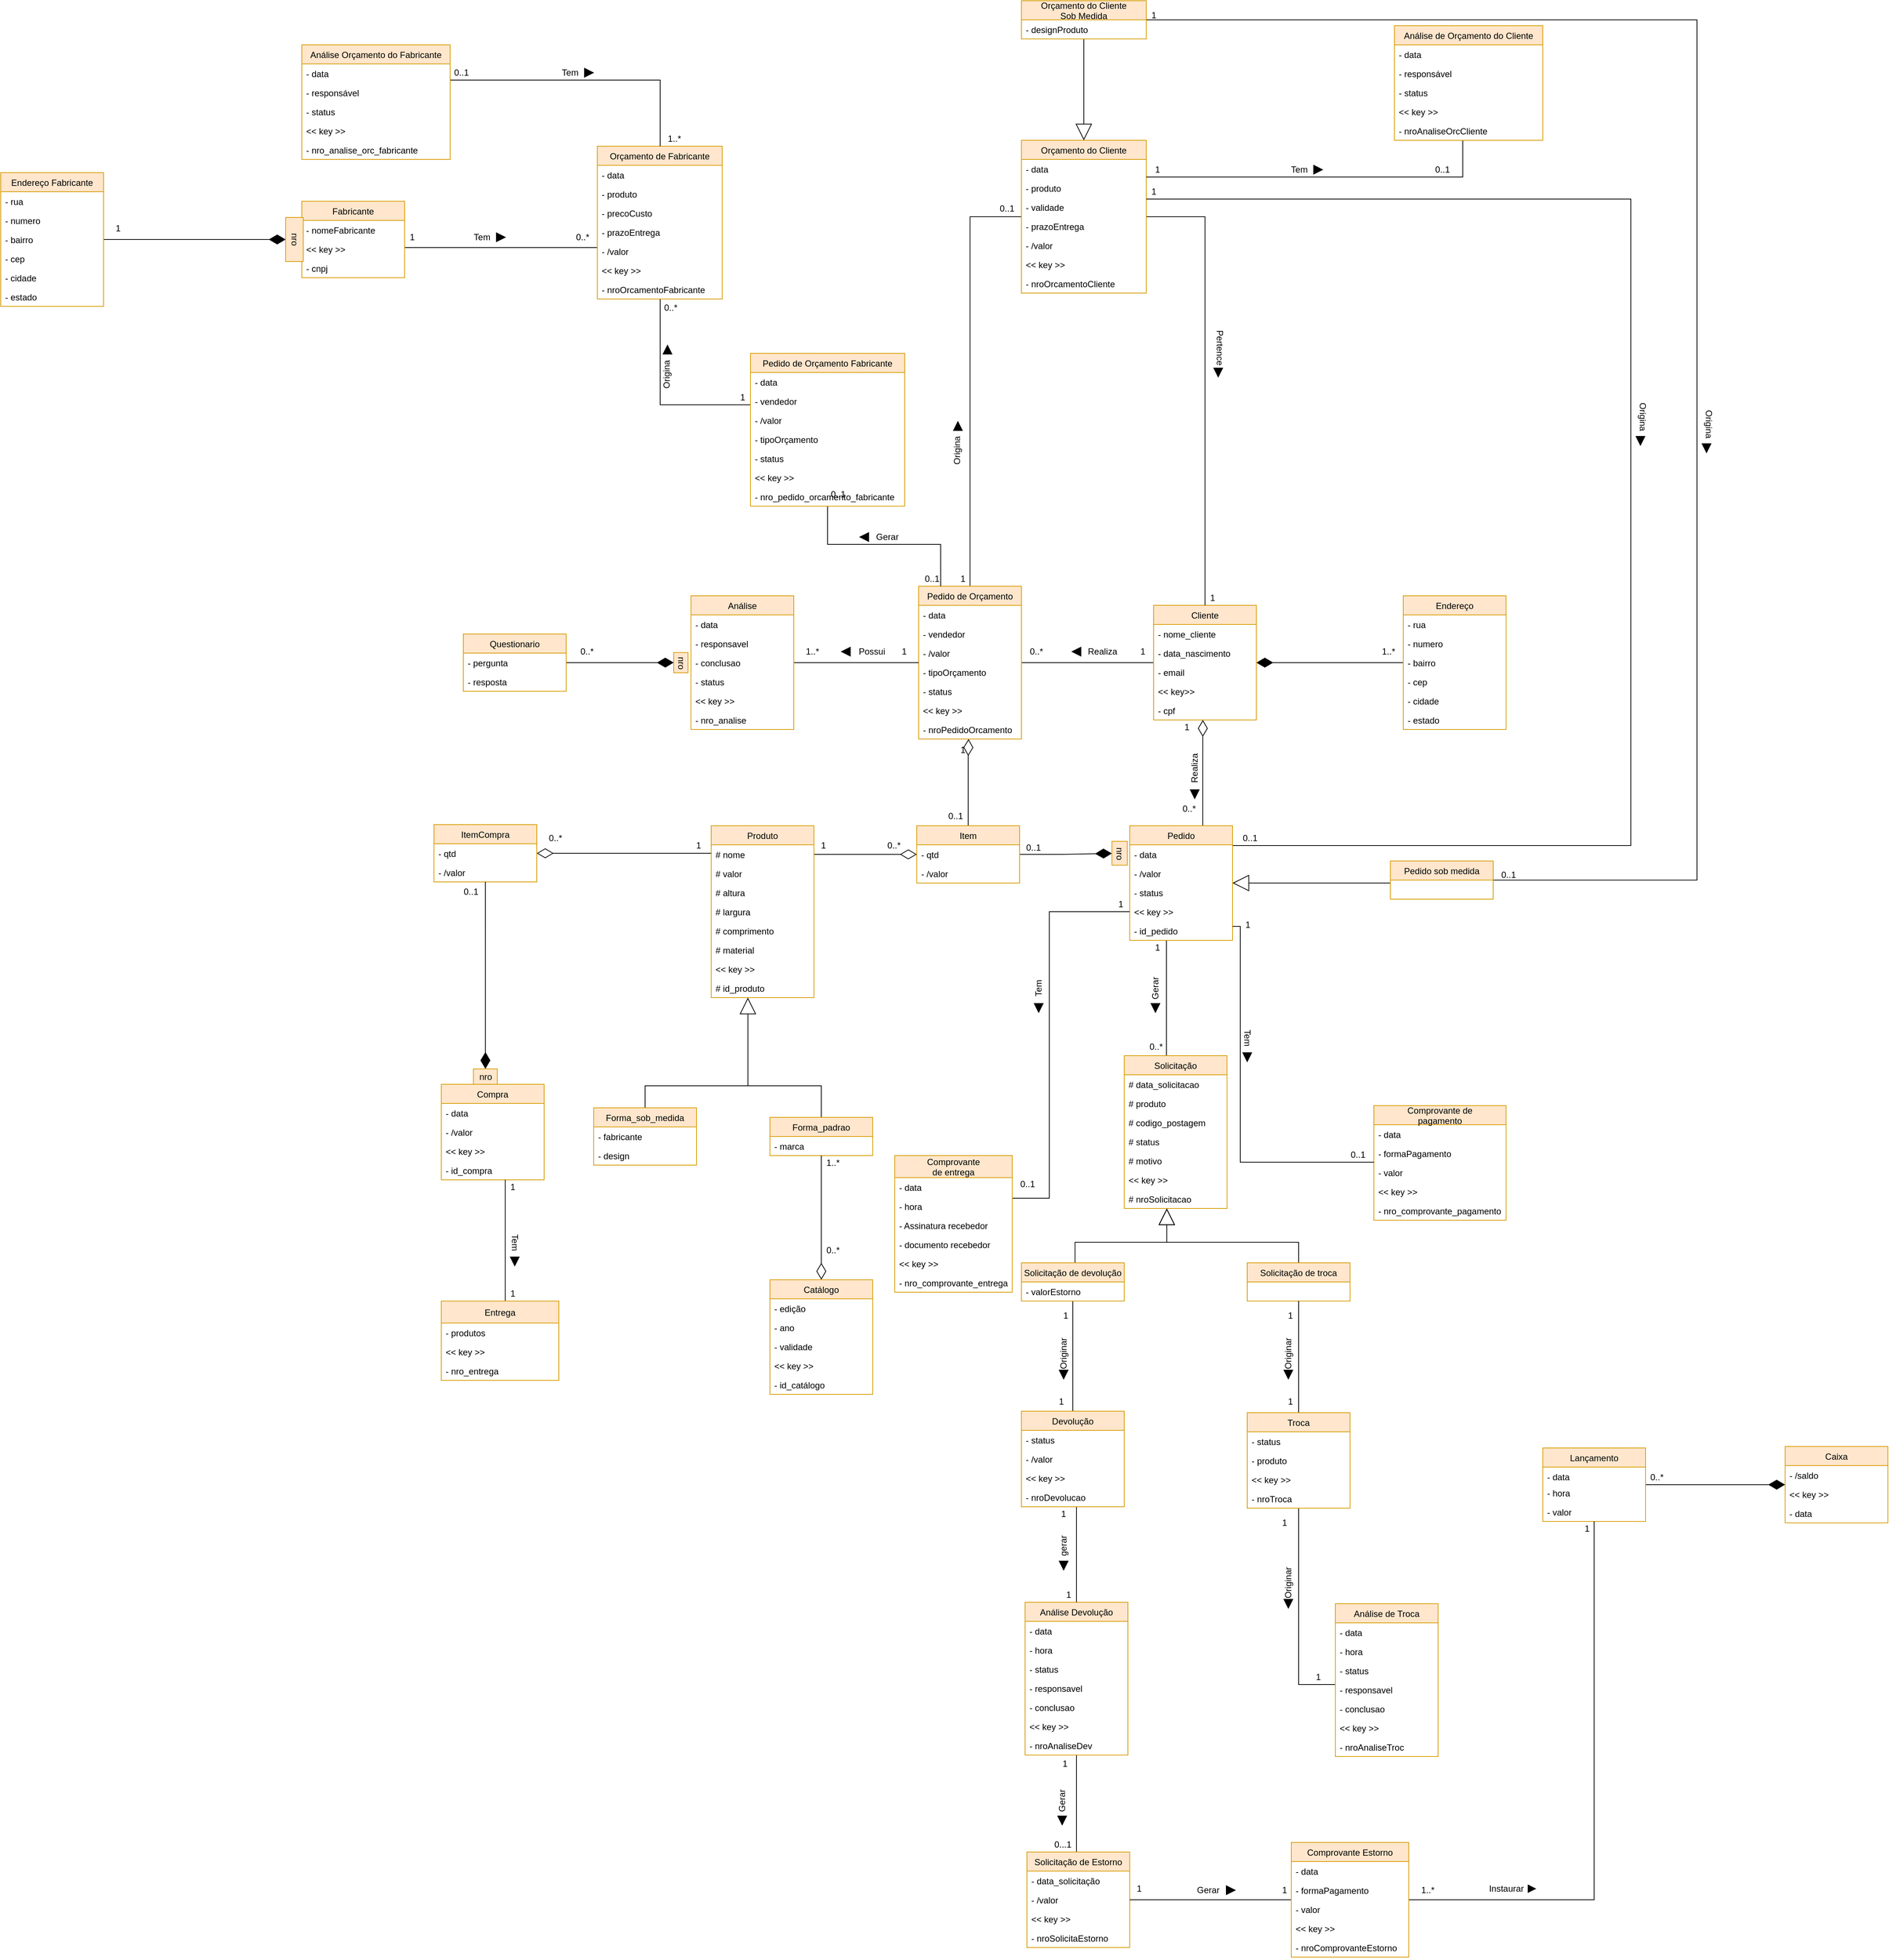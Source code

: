 <mxfile version="14.6.13" type="device"><diagram id="e2vKzV6QuCNSiU2bStXR" name="Page-1"><mxGraphModel dx="4148" dy="3014" grid="1" gridSize="10" guides="1" tooltips="1" connect="1" arrows="1" fold="1" page="1" pageScale="1" pageWidth="1169" pageHeight="827" math="0" shadow="0"><root><mxCell id="0"/><mxCell id="1" parent="0"/><mxCell id="QqTK5S3bP_zu9hFnstNz-24" style="edgeStyle=orthogonalEdgeStyle;rounded=0;orthogonalLoop=1;jettySize=auto;html=1;endArrow=none;endFill=0;startArrow=diamondThin;startFill=1;endSize=20;startSize=20;" parent="1" source="AWwchKwSmtUGNxVcWKUQ-79" target="QqTK5S3bP_zu9hFnstNz-14" edge="1"><mxGeometry relative="1" as="geometry"><mxPoint x="-482" y="-570" as="sourcePoint"/><mxPoint x="-390" y="-470" as="targetPoint"/><Array as="points"><mxPoint x="-355" y="-458"/></Array></mxGeometry></mxCell><mxCell id="QqTK5S3bP_zu9hFnstNz-68" style="edgeStyle=orthogonalEdgeStyle;rounded=0;orthogonalLoop=1;jettySize=auto;html=1;startSize=20;endArrow=none;endFill=0;endSize=20;" parent="1" source="3a0KTcY0mm09DtscwTLL-5" target="3a0KTcY0mm09DtscwTLL-1" edge="1"><mxGeometry relative="1" as="geometry"/></mxCell><mxCell id="mRmSLHOCBatgTrEf5UV4-1" style="edgeStyle=orthogonalEdgeStyle;rounded=0;orthogonalLoop=1;jettySize=auto;html=1;endArrow=none;endFill=0;" parent="1" source="3a0KTcY0mm09DtscwTLL-5" target="QqTK5S3bP_zu9hFnstNz-51" edge="1"><mxGeometry relative="1" as="geometry"><Array as="points"><mxPoint x="-480" y="-1326"/></Array></mxGeometry></mxCell><mxCell id="3a0KTcY0mm09DtscwTLL-5" value="Pedido de Orçamento" style="swimlane;fontStyle=0;childLayout=stackLayout;horizontal=1;startSize=26;fillColor=#ffe6cc;horizontalStack=0;resizeParent=1;resizeParentMax=0;resizeLast=0;collapsible=1;marginBottom=0;strokeColor=#d79b00;" parent="1" vertex="1"><mxGeometry x="-550" y="-823" width="140" height="208" as="geometry"/></mxCell><mxCell id="QqTK5S3bP_zu9hFnstNz-36" value="- data" style="text;strokeColor=none;fillColor=none;align=left;verticalAlign=top;spacingLeft=4;spacingRight=4;overflow=hidden;rotatable=0;points=[[0,0.5],[1,0.5]];portConstraint=eastwest;" parent="3a0KTcY0mm09DtscwTLL-5" vertex="1"><mxGeometry y="26" width="140" height="26" as="geometry"/></mxCell><mxCell id="nL3d8wHXdZ0kr6PMxQUO-36" value="- vendedor" style="text;strokeColor=none;fillColor=none;align=left;verticalAlign=top;spacingLeft=4;spacingRight=4;overflow=hidden;rotatable=0;points=[[0,0.5],[1,0.5]];portConstraint=eastwest;" parent="3a0KTcY0mm09DtscwTLL-5" vertex="1"><mxGeometry y="52" width="140" height="26" as="geometry"/></mxCell><mxCell id="nL3d8wHXdZ0kr6PMxQUO-37" value="- /valor" style="text;strokeColor=none;fillColor=none;align=left;verticalAlign=top;spacingLeft=4;spacingRight=4;overflow=hidden;rotatable=0;points=[[0,0.5],[1,0.5]];portConstraint=eastwest;" parent="3a0KTcY0mm09DtscwTLL-5" vertex="1"><mxGeometry y="78" width="140" height="26" as="geometry"/></mxCell><mxCell id="AWwchKwSmtUGNxVcWKUQ-39" value="- tipoOrçamento" style="text;strokeColor=none;fillColor=none;align=left;verticalAlign=top;spacingLeft=4;spacingRight=4;overflow=hidden;rotatable=0;points=[[0,0.5],[1,0.5]];portConstraint=eastwest;" parent="3a0KTcY0mm09DtscwTLL-5" vertex="1"><mxGeometry y="104" width="140" height="26" as="geometry"/></mxCell><mxCell id="RFlgphTJaEPbNc--wK4m-1" value="- status" style="text;strokeColor=none;fillColor=none;align=left;verticalAlign=top;spacingLeft=4;spacingRight=4;overflow=hidden;rotatable=0;points=[[0,0.5],[1,0.5]];portConstraint=eastwest;" parent="3a0KTcY0mm09DtscwTLL-5" vertex="1"><mxGeometry y="130" width="140" height="26" as="geometry"/></mxCell><mxCell id="QqTK5S3bP_zu9hFnstNz-37" value="&lt;&lt; key &gt;&gt;" style="text;strokeColor=none;fillColor=none;align=left;verticalAlign=top;spacingLeft=4;spacingRight=4;overflow=hidden;rotatable=0;points=[[0,0.5],[1,0.5]];portConstraint=eastwest;" parent="3a0KTcY0mm09DtscwTLL-5" vertex="1"><mxGeometry y="156" width="140" height="26" as="geometry"/></mxCell><mxCell id="3a0KTcY0mm09DtscwTLL-6" value="- nroPedidoOrcamento" style="text;strokeColor=none;fillColor=none;align=left;verticalAlign=top;spacingLeft=4;spacingRight=4;overflow=hidden;rotatable=0;points=[[0,0.5],[1,0.5]];portConstraint=eastwest;" parent="3a0KTcY0mm09DtscwTLL-5" vertex="1"><mxGeometry y="182" width="140" height="26" as="geometry"/></mxCell><mxCell id="QqTK5S3bP_zu9hFnstNz-82" style="edgeStyle=orthogonalEdgeStyle;rounded=0;orthogonalLoop=1;jettySize=auto;html=1;startArrow=none;startFill=0;startSize=20;endArrow=none;endFill=0;endSize=20;" parent="1" source="3a0KTcY0mm09DtscwTLL-9" target="3a0KTcY0mm09DtscwTLL-5" edge="1"><mxGeometry relative="1" as="geometry"/></mxCell><mxCell id="3a0KTcY0mm09DtscwTLL-9" value="Análise" style="swimlane;fontStyle=0;childLayout=stackLayout;horizontal=1;startSize=26;fillColor=#ffe6cc;horizontalStack=0;resizeParent=1;resizeParentMax=0;resizeLast=0;collapsible=1;marginBottom=0;strokeColor=#d79b00;" parent="1" vertex="1"><mxGeometry x="-860" y="-810" width="140" height="182" as="geometry"/></mxCell><mxCell id="QqTK5S3bP_zu9hFnstNz-104" value="- data" style="text;strokeColor=none;fillColor=none;align=left;verticalAlign=top;spacingLeft=4;spacingRight=4;overflow=hidden;rotatable=0;points=[[0,0.5],[1,0.5]];portConstraint=eastwest;" parent="3a0KTcY0mm09DtscwTLL-9" vertex="1"><mxGeometry y="26" width="140" height="26" as="geometry"/></mxCell><mxCell id="QqTK5S3bP_zu9hFnstNz-103" value="- responsavel" style="text;strokeColor=none;fillColor=none;align=left;verticalAlign=top;spacingLeft=4;spacingRight=4;overflow=hidden;rotatable=0;points=[[0,0.5],[1,0.5]];portConstraint=eastwest;" parent="3a0KTcY0mm09DtscwTLL-9" vertex="1"><mxGeometry y="52" width="140" height="26" as="geometry"/></mxCell><mxCell id="nL3d8wHXdZ0kr6PMxQUO-34" value="- conclusao" style="text;strokeColor=none;fillColor=none;align=left;verticalAlign=top;spacingLeft=4;spacingRight=4;overflow=hidden;rotatable=0;points=[[0,0.5],[1,0.5]];portConstraint=eastwest;" parent="3a0KTcY0mm09DtscwTLL-9" vertex="1"><mxGeometry y="78" width="140" height="26" as="geometry"/></mxCell><mxCell id="nL3d8wHXdZ0kr6PMxQUO-35" value="- status" style="text;strokeColor=none;fillColor=none;align=left;verticalAlign=top;spacingLeft=4;spacingRight=4;overflow=hidden;rotatable=0;points=[[0,0.5],[1,0.5]];portConstraint=eastwest;" parent="3a0KTcY0mm09DtscwTLL-9" vertex="1"><mxGeometry y="104" width="140" height="26" as="geometry"/></mxCell><mxCell id="si-QHf-i4gaWRMI2a9s8-29" value="&lt;&lt; key &gt;&gt;" style="text;strokeColor=none;fillColor=none;align=left;verticalAlign=top;spacingLeft=4;spacingRight=4;overflow=hidden;rotatable=0;points=[[0,0.5],[1,0.5]];portConstraint=eastwest;" parent="3a0KTcY0mm09DtscwTLL-9" vertex="1"><mxGeometry y="130" width="140" height="26" as="geometry"/></mxCell><mxCell id="si-QHf-i4gaWRMI2a9s8-30" value="- nro_analise" style="text;strokeColor=none;fillColor=none;align=left;verticalAlign=top;spacingLeft=4;spacingRight=4;overflow=hidden;rotatable=0;points=[[0,0.5],[1,0.5]];portConstraint=eastwest;" parent="3a0KTcY0mm09DtscwTLL-9" vertex="1"><mxGeometry y="156" width="140" height="26" as="geometry"/></mxCell><mxCell id="nL3d8wHXdZ0kr6PMxQUO-57" style="edgeStyle=orthogonalEdgeStyle;rounded=0;orthogonalLoop=1;jettySize=auto;html=1;startArrow=none;startFill=0;startSize=20;endArrow=none;endFill=0;endSize=20;" parent="1" source="3a0KTcY0mm09DtscwTLL-13" target="3a0KTcY0mm09DtscwTLL-21" edge="1"><mxGeometry relative="1" as="geometry"><Array as="points"><mxPoint x="-1195" y="-1284"/><mxPoint x="-1195" y="-1284"/></Array></mxGeometry></mxCell><mxCell id="3a0KTcY0mm09DtscwTLL-13" value="Fabricante" style="swimlane;fontStyle=0;childLayout=stackLayout;horizontal=1;startSize=26;horizontalStack=0;resizeParent=1;resizeParentMax=0;resizeLast=0;collapsible=1;marginBottom=0;fillColor=#ffe6cc;strokeColor=#d79b00;" parent="1" vertex="1"><mxGeometry x="-1390" y="-1347" width="140" height="104" as="geometry"/></mxCell><mxCell id="5_HMCY0WRMJy622-pJbX-13" value="- nomeFabricante" style="text;strokeColor=none;fillColor=none;align=left;verticalAlign=top;spacingLeft=4;spacingRight=4;overflow=hidden;rotatable=0;points=[[0,0.5],[1,0.5]];portConstraint=eastwest;" parent="3a0KTcY0mm09DtscwTLL-13" vertex="1"><mxGeometry y="26" width="140" height="26" as="geometry"/></mxCell><mxCell id="si-QHf-i4gaWRMI2a9s8-28" value="&lt;&lt; key &gt;&gt;" style="text;strokeColor=none;fillColor=none;align=left;verticalAlign=top;spacingLeft=4;spacingRight=4;overflow=hidden;rotatable=0;points=[[0,0.5],[1,0.5]];portConstraint=eastwest;" parent="3a0KTcY0mm09DtscwTLL-13" vertex="1"><mxGeometry y="52" width="140" height="26" as="geometry"/></mxCell><mxCell id="3a0KTcY0mm09DtscwTLL-15" value="- cnpj" style="text;strokeColor=none;fillColor=none;align=left;verticalAlign=top;spacingLeft=4;spacingRight=4;overflow=hidden;rotatable=0;points=[[0,0.5],[1,0.5]];portConstraint=eastwest;" parent="3a0KTcY0mm09DtscwTLL-13" vertex="1"><mxGeometry y="78" width="140" height="26" as="geometry"/></mxCell><mxCell id="AWwchKwSmtUGNxVcWKUQ-22" style="edgeStyle=orthogonalEdgeStyle;rounded=0;orthogonalLoop=1;jettySize=auto;html=1;endArrow=none;endFill=0;" parent="1" source="mRmSLHOCBatgTrEf5UV4-2" target="3a0KTcY0mm09DtscwTLL-21" edge="1"><mxGeometry relative="1" as="geometry"><Array as="points"><mxPoint x="-902" y="-1070"/></Array><mxPoint x="-798" y="-1034" as="sourcePoint"/></mxGeometry></mxCell><mxCell id="3a0KTcY0mm09DtscwTLL-21" value="Orçamento de Fabricante" style="swimlane;fontStyle=0;childLayout=stackLayout;horizontal=1;startSize=26;fillColor=#ffe6cc;horizontalStack=0;resizeParent=1;resizeParentMax=0;resizeLast=0;collapsible=1;marginBottom=0;strokeColor=#d79b00;" parent="1" vertex="1"><mxGeometry x="-987.5" y="-1422" width="170" height="208" as="geometry"/></mxCell><mxCell id="AWwchKwSmtUGNxVcWKUQ-16" value="- data" style="text;strokeColor=none;fillColor=none;align=left;verticalAlign=top;spacingLeft=4;spacingRight=4;overflow=hidden;rotatable=0;points=[[0,0.5],[1,0.5]];portConstraint=eastwest;" parent="3a0KTcY0mm09DtscwTLL-21" vertex="1"><mxGeometry y="26" width="170" height="26" as="geometry"/></mxCell><mxCell id="gBrRAtZ28wWHjeIFfL4u-42" value="- produto" style="text;strokeColor=none;fillColor=none;align=left;verticalAlign=top;spacingLeft=4;spacingRight=4;overflow=hidden;rotatable=0;points=[[0,0.5],[1,0.5]];portConstraint=eastwest;" parent="3a0KTcY0mm09DtscwTLL-21" vertex="1"><mxGeometry y="52" width="170" height="26" as="geometry"/></mxCell><mxCell id="nL3d8wHXdZ0kr6PMxQUO-70" value="- precoCusto" style="text;strokeColor=none;fillColor=none;align=left;verticalAlign=top;spacingLeft=4;spacingRight=4;overflow=hidden;rotatable=0;points=[[0,0.5],[1,0.5]];portConstraint=eastwest;" parent="3a0KTcY0mm09DtscwTLL-21" vertex="1"><mxGeometry y="78" width="170" height="26" as="geometry"/></mxCell><mxCell id="AWwchKwSmtUGNxVcWKUQ-18" value="- prazoEntrega" style="text;strokeColor=none;fillColor=none;align=left;verticalAlign=top;spacingLeft=4;spacingRight=4;overflow=hidden;rotatable=0;points=[[0,0.5],[1,0.5]];portConstraint=eastwest;" parent="3a0KTcY0mm09DtscwTLL-21" vertex="1"><mxGeometry y="104" width="170" height="26" as="geometry"/></mxCell><mxCell id="AWwchKwSmtUGNxVcWKUQ-19" value="- /valor" style="text;strokeColor=none;fillColor=none;align=left;verticalAlign=top;spacingLeft=4;spacingRight=4;overflow=hidden;rotatable=0;points=[[0,0.5],[1,0.5]];portConstraint=eastwest;" parent="3a0KTcY0mm09DtscwTLL-21" vertex="1"><mxGeometry y="130" width="170" height="26" as="geometry"/></mxCell><mxCell id="AWwchKwSmtUGNxVcWKUQ-20" value="&lt;&lt; key &gt;&gt;" style="text;strokeColor=none;fillColor=none;align=left;verticalAlign=top;spacingLeft=4;spacingRight=4;overflow=hidden;rotatable=0;points=[[0,0.5],[1,0.5]];portConstraint=eastwest;" parent="3a0KTcY0mm09DtscwTLL-21" vertex="1"><mxGeometry y="156" width="170" height="26" as="geometry"/></mxCell><mxCell id="AWwchKwSmtUGNxVcWKUQ-21" value="- nroOrcamentoFabricante" style="text;strokeColor=none;fillColor=none;align=left;verticalAlign=top;spacingLeft=4;spacingRight=4;overflow=hidden;rotatable=0;points=[[0,0.5],[1,0.5]];portConstraint=eastwest;" parent="3a0KTcY0mm09DtscwTLL-21" vertex="1"><mxGeometry y="182" width="170" height="26" as="geometry"/></mxCell><mxCell id="QqTK5S3bP_zu9hFnstNz-48" style="edgeStyle=orthogonalEdgeStyle;rounded=0;orthogonalLoop=1;jettySize=auto;html=1;endArrow=diamondThin;endFill=1;endSize=20;startSize=20;" parent="1" source="QqTK5S3bP_zu9hFnstNz-6" target="3a0KTcY0mm09DtscwTLL-1" edge="1"><mxGeometry relative="1" as="geometry"/></mxCell><mxCell id="QqTK5S3bP_zu9hFnstNz-6" value="Endereço" style="swimlane;fontStyle=0;childLayout=stackLayout;horizontal=1;startSize=26;fillColor=#ffe6cc;horizontalStack=0;resizeParent=1;resizeParentMax=0;resizeLast=0;collapsible=1;marginBottom=0;strokeColor=#d79b00;" parent="1" vertex="1"><mxGeometry x="110" y="-810" width="140" height="182" as="geometry"/></mxCell><mxCell id="QqTK5S3bP_zu9hFnstNz-7" value="- rua" style="text;strokeColor=none;fillColor=none;align=left;verticalAlign=top;spacingLeft=4;spacingRight=4;overflow=hidden;rotatable=0;points=[[0,0.5],[1,0.5]];portConstraint=eastwest;" parent="QqTK5S3bP_zu9hFnstNz-6" vertex="1"><mxGeometry y="26" width="140" height="26" as="geometry"/></mxCell><mxCell id="QqTK5S3bP_zu9hFnstNz-8" value="- numero" style="text;strokeColor=none;fillColor=none;align=left;verticalAlign=top;spacingLeft=4;spacingRight=4;overflow=hidden;rotatable=0;points=[[0,0.5],[1,0.5]];portConstraint=eastwest;" parent="QqTK5S3bP_zu9hFnstNz-6" vertex="1"><mxGeometry y="52" width="140" height="26" as="geometry"/></mxCell><mxCell id="QqTK5S3bP_zu9hFnstNz-9" value="- bairro" style="text;strokeColor=none;fillColor=none;align=left;verticalAlign=top;spacingLeft=4;spacingRight=4;overflow=hidden;rotatable=0;points=[[0,0.5],[1,0.5]];portConstraint=eastwest;" parent="QqTK5S3bP_zu9hFnstNz-6" vertex="1"><mxGeometry y="78" width="140" height="26" as="geometry"/></mxCell><mxCell id="QqTK5S3bP_zu9hFnstNz-10" value="- cep" style="text;strokeColor=none;fillColor=none;align=left;verticalAlign=top;spacingLeft=4;spacingRight=4;overflow=hidden;rotatable=0;points=[[0,0.5],[1,0.5]];portConstraint=eastwest;" parent="QqTK5S3bP_zu9hFnstNz-6" vertex="1"><mxGeometry y="104" width="140" height="26" as="geometry"/></mxCell><mxCell id="QqTK5S3bP_zu9hFnstNz-11" value="- cidade" style="text;strokeColor=none;fillColor=none;align=left;verticalAlign=top;spacingLeft=4;spacingRight=4;overflow=hidden;rotatable=0;points=[[0,0.5],[1,0.5]];portConstraint=eastwest;" parent="QqTK5S3bP_zu9hFnstNz-6" vertex="1"><mxGeometry y="130" width="140" height="26" as="geometry"/></mxCell><mxCell id="QqTK5S3bP_zu9hFnstNz-12" value="- estado" style="text;strokeColor=none;fillColor=none;align=left;verticalAlign=top;spacingLeft=4;spacingRight=4;overflow=hidden;rotatable=0;points=[[0,0.5],[1,0.5]];portConstraint=eastwest;" parent="QqTK5S3bP_zu9hFnstNz-6" vertex="1"><mxGeometry y="156" width="140" height="26" as="geometry"/></mxCell><mxCell id="AWwchKwSmtUGNxVcWKUQ-82" style="edgeStyle=orthogonalEdgeStyle;rounded=0;orthogonalLoop=1;jettySize=auto;html=1;startArrow=none;startFill=0;endArrow=diamondThin;endFill=0;startSize=20;endSize=20;" parent="1" source="QqTK5S3bP_zu9hFnstNz-14" target="3a0KTcY0mm09DtscwTLL-5" edge="1"><mxGeometry relative="1" as="geometry"><Array as="points"><mxPoint x="-482" y="-590"/><mxPoint x="-482" y="-590"/></Array></mxGeometry></mxCell><mxCell id="QqTK5S3bP_zu9hFnstNz-14" value="Item" style="swimlane;fontStyle=0;childLayout=stackLayout;horizontal=1;startSize=26;fillColor=#ffe6cc;horizontalStack=0;resizeParent=1;resizeParentMax=0;resizeLast=0;collapsible=1;marginBottom=0;align=center;strokeColor=#d79b00;" parent="1" vertex="1"><mxGeometry x="-552.5" y="-497" width="140" height="78" as="geometry"/></mxCell><mxCell id="QqTK5S3bP_zu9hFnstNz-15" value="- qtd" style="text;strokeColor=none;fillColor=none;align=left;verticalAlign=top;spacingLeft=4;spacingRight=4;overflow=hidden;rotatable=0;points=[[0,0.5],[1,0.5]];portConstraint=eastwest;" parent="QqTK5S3bP_zu9hFnstNz-14" vertex="1"><mxGeometry y="26" width="140" height="26" as="geometry"/></mxCell><mxCell id="QqTK5S3bP_zu9hFnstNz-16" value="- /valor" style="text;strokeColor=none;fillColor=none;align=left;verticalAlign=top;spacingLeft=4;spacingRight=4;overflow=hidden;rotatable=0;points=[[0,0.5],[1,0.5]];portConstraint=eastwest;" parent="QqTK5S3bP_zu9hFnstNz-14" vertex="1"><mxGeometry y="52" width="140" height="26" as="geometry"/></mxCell><mxCell id="QqTK5S3bP_zu9hFnstNz-67" style="edgeStyle=orthogonalEdgeStyle;rounded=0;orthogonalLoop=1;jettySize=auto;html=1;startSize=20;endArrow=diamondThin;endFill=0;endSize=20;" parent="1" source="QqTK5S3bP_zu9hFnstNz-18" target="QqTK5S3bP_zu9hFnstNz-14" edge="1"><mxGeometry relative="1" as="geometry"><Array as="points"><mxPoint x="-652.5" y="-458"/><mxPoint x="-652.5" y="-458"/></Array></mxGeometry></mxCell><mxCell id="QqTK5S3bP_zu9hFnstNz-18" value="Produto" style="swimlane;fontStyle=0;childLayout=stackLayout;horizontal=1;startSize=26;fillColor=#ffe6cc;horizontalStack=0;resizeParent=1;resizeParentMax=0;resizeLast=0;collapsible=1;marginBottom=0;align=center;strokeColor=#d79b00;" parent="1" vertex="1"><mxGeometry x="-832.5" y="-497" width="140" height="234" as="geometry"/></mxCell><mxCell id="QqTK5S3bP_zu9hFnstNz-19" value="# nome" style="text;strokeColor=none;fillColor=none;align=left;verticalAlign=top;spacingLeft=4;spacingRight=4;overflow=hidden;rotatable=0;points=[[0,0.5],[1,0.5]];portConstraint=eastwest;" parent="QqTK5S3bP_zu9hFnstNz-18" vertex="1"><mxGeometry y="26" width="140" height="26" as="geometry"/></mxCell><mxCell id="QqTK5S3bP_zu9hFnstNz-20" value="# valor" style="text;strokeColor=none;fillColor=none;align=left;verticalAlign=top;spacingLeft=4;spacingRight=4;overflow=hidden;rotatable=0;points=[[0,0.5],[1,0.5]];portConstraint=eastwest;" parent="QqTK5S3bP_zu9hFnstNz-18" vertex="1"><mxGeometry y="52" width="140" height="26" as="geometry"/></mxCell><mxCell id="QqTK5S3bP_zu9hFnstNz-40" value="# altura" style="text;strokeColor=none;fillColor=none;align=left;verticalAlign=top;spacingLeft=4;spacingRight=4;overflow=hidden;rotatable=0;points=[[0,0.5],[1,0.5]];portConstraint=eastwest;" parent="QqTK5S3bP_zu9hFnstNz-18" vertex="1"><mxGeometry y="78" width="140" height="26" as="geometry"/></mxCell><mxCell id="QqTK5S3bP_zu9hFnstNz-41" value="# largura" style="text;strokeColor=none;fillColor=none;align=left;verticalAlign=top;spacingLeft=4;spacingRight=4;overflow=hidden;rotatable=0;points=[[0,0.5],[1,0.5]];portConstraint=eastwest;" parent="QqTK5S3bP_zu9hFnstNz-18" vertex="1"><mxGeometry y="104" width="140" height="26" as="geometry"/></mxCell><mxCell id="QqTK5S3bP_zu9hFnstNz-42" value="# comprimento" style="text;strokeColor=none;fillColor=none;align=left;verticalAlign=top;spacingLeft=4;spacingRight=4;overflow=hidden;rotatable=0;points=[[0,0.5],[1,0.5]];portConstraint=eastwest;" parent="QqTK5S3bP_zu9hFnstNz-18" vertex="1"><mxGeometry y="130" width="140" height="26" as="geometry"/></mxCell><mxCell id="QqTK5S3bP_zu9hFnstNz-44" value="# material" style="text;strokeColor=none;fillColor=none;align=left;verticalAlign=top;spacingLeft=4;spacingRight=4;overflow=hidden;rotatable=0;points=[[0,0.5],[1,0.5]];portConstraint=eastwest;" parent="QqTK5S3bP_zu9hFnstNz-18" vertex="1"><mxGeometry y="156" width="140" height="26" as="geometry"/></mxCell><mxCell id="nL3d8wHXdZ0kr6PMxQUO-83" value="&lt;&lt; key &gt;&gt;" style="text;strokeColor=none;fillColor=none;align=left;verticalAlign=top;spacingLeft=4;spacingRight=4;overflow=hidden;rotatable=0;points=[[0,0.5],[1,0.5]];portConstraint=eastwest;" parent="QqTK5S3bP_zu9hFnstNz-18" vertex="1"><mxGeometry y="182" width="140" height="26" as="geometry"/></mxCell><mxCell id="QqTK5S3bP_zu9hFnstNz-21" value="# id_produto" style="text;strokeColor=none;fillColor=none;align=left;verticalAlign=top;spacingLeft=4;spacingRight=4;overflow=hidden;rotatable=0;points=[[0,0.5],[1,0.5]];portConstraint=eastwest;" parent="QqTK5S3bP_zu9hFnstNz-18" vertex="1"><mxGeometry y="208" width="140" height="26" as="geometry"/></mxCell><mxCell id="QqTK5S3bP_zu9hFnstNz-83" style="edgeStyle=orthogonalEdgeStyle;rounded=0;orthogonalLoop=1;jettySize=auto;html=1;startArrow=none;startFill=0;startSize=14;endArrow=diamondThin;endFill=1;endSize=20;" parent="1" source="QqTK5S3bP_zu9hFnstNz-31" target="AWwchKwSmtUGNxVcWKUQ-98" edge="1"><mxGeometry relative="1" as="geometry"/></mxCell><mxCell id="QqTK5S3bP_zu9hFnstNz-31" value="Questionario" style="swimlane;fontStyle=0;childLayout=stackLayout;horizontal=1;startSize=26;fillColor=#ffe6cc;horizontalStack=0;resizeParent=1;resizeParentMax=0;resizeLast=0;collapsible=1;marginBottom=0;align=center;strokeColor=#d79b00;" parent="1" vertex="1"><mxGeometry x="-1170" y="-758" width="140" height="78" as="geometry"/></mxCell><mxCell id="nL3d8wHXdZ0kr6PMxQUO-28" value="- pergunta" style="text;strokeColor=none;fillColor=none;align=left;verticalAlign=top;spacingLeft=4;spacingRight=4;overflow=hidden;rotatable=0;points=[[0,0.5],[1,0.5]];portConstraint=eastwest;" parent="QqTK5S3bP_zu9hFnstNz-31" vertex="1"><mxGeometry y="26" width="140" height="26" as="geometry"/></mxCell><mxCell id="nL3d8wHXdZ0kr6PMxQUO-29" value="- resposta" style="text;strokeColor=none;fillColor=none;align=left;verticalAlign=top;spacingLeft=4;spacingRight=4;overflow=hidden;rotatable=0;points=[[0,0.5],[1,0.5]];portConstraint=eastwest;" parent="QqTK5S3bP_zu9hFnstNz-31" vertex="1"><mxGeometry y="52" width="140" height="26" as="geometry"/></mxCell><mxCell id="QqTK5S3bP_zu9hFnstNz-43" style="edgeStyle=orthogonalEdgeStyle;rounded=0;orthogonalLoop=1;jettySize=auto;html=1;endArrow=block;endFill=0;startArrow=none;startFill=0;endSize=20;exitX=0.5;exitY=0;exitDx=0;exitDy=0;" parent="1" source="QqTK5S3bP_zu9hFnstNz-39" target="QqTK5S3bP_zu9hFnstNz-18" edge="1"><mxGeometry relative="1" as="geometry"><Array as="points"><mxPoint x="-782.5" y="-143"/></Array></mxGeometry></mxCell><mxCell id="QqTK5S3bP_zu9hFnstNz-39" value="Forma_sob_medida" style="swimlane;fontStyle=0;childLayout=stackLayout;horizontal=1;startSize=26;fillColor=#ffe6cc;horizontalStack=0;resizeParent=1;resizeParentMax=0;resizeLast=0;collapsible=1;marginBottom=0;align=center;strokeColor=#d79b00;" parent="1" vertex="1"><mxGeometry x="-992.5" y="-113" width="140" height="78" as="geometry"/></mxCell><mxCell id="nL3d8wHXdZ0kr6PMxQUO-10" value="- fabricante" style="text;strokeColor=none;fillColor=none;align=left;verticalAlign=top;spacingLeft=4;spacingRight=4;overflow=hidden;rotatable=0;points=[[0,0.5],[1,0.5]];portConstraint=eastwest;" parent="QqTK5S3bP_zu9hFnstNz-39" vertex="1"><mxGeometry y="26" width="140" height="26" as="geometry"/></mxCell><mxCell id="QqTK5S3bP_zu9hFnstNz-45" value="- design" style="text;strokeColor=none;fillColor=none;align=left;verticalAlign=top;spacingLeft=4;spacingRight=4;overflow=hidden;rotatable=0;points=[[0,0.5],[1,0.5]];portConstraint=eastwest;" parent="QqTK5S3bP_zu9hFnstNz-39" vertex="1"><mxGeometry y="52" width="140" height="26" as="geometry"/></mxCell><mxCell id="3a0KTcY0mm09DtscwTLL-1" value="Cliente" style="swimlane;fontStyle=0;childLayout=stackLayout;horizontal=1;startSize=26;fillColor=#ffe6cc;horizontalStack=0;resizeParent=1;resizeParentMax=0;resizeLast=0;collapsible=1;marginBottom=0;strokeColor=#d79b00;" parent="1" vertex="1"><mxGeometry x="-230" y="-797" width="140" height="156" as="geometry"/></mxCell><mxCell id="3a0KTcY0mm09DtscwTLL-2" value="- nome_cliente" style="text;strokeColor=none;fillColor=none;align=left;verticalAlign=top;spacingLeft=4;spacingRight=4;overflow=hidden;rotatable=0;points=[[0,0.5],[1,0.5]];portConstraint=eastwest;" parent="3a0KTcY0mm09DtscwTLL-1" vertex="1"><mxGeometry y="26" width="140" height="26" as="geometry"/></mxCell><mxCell id="5_HMCY0WRMJy622-pJbX-9" value="- data_nascimento" style="text;strokeColor=none;fillColor=none;align=left;verticalAlign=top;spacingLeft=4;spacingRight=4;overflow=hidden;rotatable=0;points=[[0,0.5],[1,0.5]];portConstraint=eastwest;" parent="3a0KTcY0mm09DtscwTLL-1" vertex="1"><mxGeometry y="52" width="140" height="26" as="geometry"/></mxCell><mxCell id="si-QHf-i4gaWRMI2a9s8-16" value="- email" style="text;strokeColor=none;fillColor=none;align=left;verticalAlign=top;spacingLeft=4;spacingRight=4;overflow=hidden;rotatable=0;points=[[0,0.5],[1,0.5]];portConstraint=eastwest;" parent="3a0KTcY0mm09DtscwTLL-1" vertex="1"><mxGeometry y="78" width="140" height="26" as="geometry"/></mxCell><mxCell id="QqTK5S3bP_zu9hFnstNz-1" value="&lt;&lt; key&gt;&gt;" style="text;strokeColor=none;fillColor=none;align=left;verticalAlign=top;spacingLeft=4;spacingRight=4;overflow=hidden;rotatable=0;points=[[0,0.5],[1,0.5]];portConstraint=eastwest;" parent="3a0KTcY0mm09DtscwTLL-1" vertex="1"><mxGeometry y="104" width="140" height="26" as="geometry"/></mxCell><mxCell id="3a0KTcY0mm09DtscwTLL-4" value="- cpf" style="text;strokeColor=none;fillColor=none;align=left;verticalAlign=top;spacingLeft=4;spacingRight=4;overflow=hidden;rotatable=0;points=[[0,0.5],[1,0.5]];portConstraint=eastwest;" parent="3a0KTcY0mm09DtscwTLL-1" vertex="1"><mxGeometry y="130" width="140" height="26" as="geometry"/></mxCell><mxCell id="QqTK5S3bP_zu9hFnstNz-69" style="edgeStyle=orthogonalEdgeStyle;rounded=0;orthogonalLoop=1;jettySize=auto;html=1;entryX=0.5;entryY=0;entryDx=0;entryDy=0;startSize=20;endArrow=none;endFill=0;endSize=20;" parent="1" source="QqTK5S3bP_zu9hFnstNz-51" target="3a0KTcY0mm09DtscwTLL-1" edge="1"><mxGeometry relative="1" as="geometry"/></mxCell><mxCell id="QqTK5S3bP_zu9hFnstNz-51" value="Orçamento do Cliente" style="swimlane;fontStyle=0;childLayout=stackLayout;horizontal=1;startSize=26;fillColor=#ffe6cc;horizontalStack=0;resizeParent=1;resizeParentMax=0;resizeLast=0;collapsible=1;marginBottom=0;strokeColor=#d79b00;" parent="1" vertex="1"><mxGeometry x="-410" y="-1430" width="170" height="208" as="geometry"/></mxCell><mxCell id="AWwchKwSmtUGNxVcWKUQ-23" value="- data" style="text;strokeColor=none;fillColor=none;align=left;verticalAlign=top;spacingLeft=4;spacingRight=4;overflow=hidden;rotatable=0;points=[[0,0.5],[1,0.5]];portConstraint=eastwest;" parent="QqTK5S3bP_zu9hFnstNz-51" vertex="1"><mxGeometry y="26" width="170" height="26" as="geometry"/></mxCell><mxCell id="AWwchKwSmtUGNxVcWKUQ-24" value="- produto" style="text;strokeColor=none;fillColor=none;align=left;verticalAlign=top;spacingLeft=4;spacingRight=4;overflow=hidden;rotatable=0;points=[[0,0.5],[1,0.5]];portConstraint=eastwest;" parent="QqTK5S3bP_zu9hFnstNz-51" vertex="1"><mxGeometry y="52" width="170" height="26" as="geometry"/></mxCell><mxCell id="AWwchKwSmtUGNxVcWKUQ-28" value="- validade" style="text;strokeColor=none;fillColor=none;align=left;verticalAlign=top;spacingLeft=4;spacingRight=4;overflow=hidden;rotatable=0;points=[[0,0.5],[1,0.5]];portConstraint=eastwest;" parent="QqTK5S3bP_zu9hFnstNz-51" vertex="1"><mxGeometry y="78" width="170" height="26" as="geometry"/></mxCell><mxCell id="AWwchKwSmtUGNxVcWKUQ-26" value="- prazoEntrega" style="text;strokeColor=none;fillColor=none;align=left;verticalAlign=top;spacingLeft=4;spacingRight=4;overflow=hidden;rotatable=0;points=[[0,0.5],[1,0.5]];portConstraint=eastwest;" parent="QqTK5S3bP_zu9hFnstNz-51" vertex="1"><mxGeometry y="104" width="170" height="26" as="geometry"/></mxCell><mxCell id="AWwchKwSmtUGNxVcWKUQ-27" value="- /valor" style="text;strokeColor=none;fillColor=none;align=left;verticalAlign=top;spacingLeft=4;spacingRight=4;overflow=hidden;rotatable=0;points=[[0,0.5],[1,0.5]];portConstraint=eastwest;" parent="QqTK5S3bP_zu9hFnstNz-51" vertex="1"><mxGeometry y="130" width="170" height="26" as="geometry"/></mxCell><mxCell id="AWwchKwSmtUGNxVcWKUQ-29" value="&lt;&lt; key &gt;&gt;" style="text;strokeColor=none;fillColor=none;align=left;verticalAlign=top;spacingLeft=4;spacingRight=4;overflow=hidden;rotatable=0;points=[[0,0.5],[1,0.5]];portConstraint=eastwest;" parent="QqTK5S3bP_zu9hFnstNz-51" vertex="1"><mxGeometry y="156" width="170" height="26" as="geometry"/></mxCell><mxCell id="AWwchKwSmtUGNxVcWKUQ-30" value="- nroOrcamentoCliente" style="text;strokeColor=none;fillColor=none;align=left;verticalAlign=top;spacingLeft=4;spacingRight=4;overflow=hidden;rotatable=0;points=[[0,0.5],[1,0.5]];portConstraint=eastwest;" parent="QqTK5S3bP_zu9hFnstNz-51" vertex="1"><mxGeometry y="182" width="170" height="26" as="geometry"/></mxCell><mxCell id="QqTK5S3bP_zu9hFnstNz-70" value="1..*" style="text;html=1;strokeColor=none;fillColor=none;align=center;verticalAlign=middle;whiteSpace=wrap;rounded=0;" parent="1" vertex="1"><mxGeometry x="70" y="-744" width="40" height="20" as="geometry"/></mxCell><mxCell id="QqTK5S3bP_zu9hFnstNz-72" value="0..*" style="text;html=1;align=center;verticalAlign=middle;resizable=0;points=[];autosize=1;" parent="1" vertex="1"><mxGeometry x="-405" y="-744" width="30" height="20" as="geometry"/></mxCell><mxCell id="QqTK5S3bP_zu9hFnstNz-73" value="0..1" style="text;html=1;align=center;verticalAlign=middle;resizable=0;points=[];autosize=1;" parent="1" vertex="1"><mxGeometry x="-414.5" y="-477" width="40" height="20" as="geometry"/></mxCell><mxCell id="QqTK5S3bP_zu9hFnstNz-75" value="0..*" style="text;html=1;align=center;verticalAlign=middle;resizable=0;points=[];autosize=1;" parent="1" vertex="1"><mxGeometry x="-599" y="-480" width="30" height="20" as="geometry"/></mxCell><mxCell id="QqTK5S3bP_zu9hFnstNz-85" value="1..*" style="text;html=1;align=center;verticalAlign=middle;resizable=0;points=[];autosize=1;" parent="1" vertex="1"><mxGeometry x="-710" y="-744" width="30" height="20" as="geometry"/></mxCell><mxCell id="QqTK5S3bP_zu9hFnstNz-86" value="0..*" style="text;html=1;align=center;verticalAlign=middle;resizable=0;points=[];autosize=1;" parent="1" vertex="1"><mxGeometry x="-1017" y="-744" width="30" height="20" as="geometry"/></mxCell><mxCell id="QqTK5S3bP_zu9hFnstNz-98" value="0..*" style="text;html=1;align=center;verticalAlign=middle;resizable=0;points=[];autosize=1;" parent="1" vertex="1"><mxGeometry x="-1023" y="-1308" width="30" height="20" as="geometry"/></mxCell><mxCell id="nL3d8wHXdZ0kr6PMxQUO-16" style="edgeStyle=orthogonalEdgeStyle;rounded=0;orthogonalLoop=1;jettySize=auto;html=1;endArrow=none;endFill=0;" parent="1" source="nL3d8wHXdZ0kr6PMxQUO-1" edge="1"><mxGeometry relative="1" as="geometry"><mxPoint x="-782.5" y="-233" as="targetPoint"/><Array as="points"><mxPoint x="-682.5" y="-143"/><mxPoint x="-782.5" y="-143"/></Array></mxGeometry></mxCell><mxCell id="nL3d8wHXdZ0kr6PMxQUO-1" value="Forma_padrao" style="swimlane;fontStyle=0;childLayout=stackLayout;horizontal=1;startSize=26;fillColor=#ffe6cc;horizontalStack=0;resizeParent=1;resizeParentMax=0;resizeLast=0;collapsible=1;marginBottom=0;align=center;strokeColor=#d79b00;" parent="1" vertex="1"><mxGeometry x="-752.5" y="-100" width="140" height="52" as="geometry"/></mxCell><mxCell id="nL3d8wHXdZ0kr6PMxQUO-11" value="- marca" style="text;strokeColor=none;fillColor=none;align=left;verticalAlign=top;spacingLeft=4;spacingRight=4;overflow=hidden;rotatable=0;points=[[0,0.5],[1,0.5]];portConstraint=eastwest;" parent="nL3d8wHXdZ0kr6PMxQUO-1" vertex="1"><mxGeometry y="26" width="140" height="26" as="geometry"/></mxCell><mxCell id="nL3d8wHXdZ0kr6PMxQUO-19" style="edgeStyle=orthogonalEdgeStyle;rounded=0;orthogonalLoop=1;jettySize=auto;html=1;endArrow=none;endFill=0;endSize=20;startSize=20;startArrow=diamondThin;startFill=0;" parent="1" source="nL3d8wHXdZ0kr6PMxQUO-12" target="nL3d8wHXdZ0kr6PMxQUO-1" edge="1"><mxGeometry relative="1" as="geometry"><Array as="points"/></mxGeometry></mxCell><mxCell id="nL3d8wHXdZ0kr6PMxQUO-12" value="Catálogo" style="swimlane;fontStyle=0;childLayout=stackLayout;horizontal=1;startSize=26;fillColor=#ffe6cc;horizontalStack=0;resizeParent=1;resizeParentMax=0;resizeLast=0;collapsible=1;marginBottom=0;strokeColor=#d79b00;" parent="1" vertex="1"><mxGeometry x="-752.5" y="121" width="140" height="156" as="geometry"/></mxCell><mxCell id="nL3d8wHXdZ0kr6PMxQUO-17" value="- edição" style="text;strokeColor=none;fillColor=none;align=left;verticalAlign=top;spacingLeft=4;spacingRight=4;overflow=hidden;rotatable=0;points=[[0,0.5],[1,0.5]];portConstraint=eastwest;" parent="nL3d8wHXdZ0kr6PMxQUO-12" vertex="1"><mxGeometry y="26" width="140" height="26" as="geometry"/></mxCell><mxCell id="nL3d8wHXdZ0kr6PMxQUO-18" value="- ano" style="text;strokeColor=none;fillColor=none;align=left;verticalAlign=top;spacingLeft=4;spacingRight=4;overflow=hidden;rotatable=0;points=[[0,0.5],[1,0.5]];portConstraint=eastwest;" parent="nL3d8wHXdZ0kr6PMxQUO-12" vertex="1"><mxGeometry y="52" width="140" height="26" as="geometry"/></mxCell><mxCell id="nL3d8wHXdZ0kr6PMxQUO-20" value="- validade" style="text;strokeColor=none;fillColor=none;align=left;verticalAlign=top;spacingLeft=4;spacingRight=4;overflow=hidden;rotatable=0;points=[[0,0.5],[1,0.5]];portConstraint=eastwest;" parent="nL3d8wHXdZ0kr6PMxQUO-12" vertex="1"><mxGeometry y="78" width="140" height="26" as="geometry"/></mxCell><mxCell id="QqTK5S3bP_zu9hFnstNz-22" value="&lt;&lt; key &gt;&gt;" style="text;strokeColor=none;fillColor=none;align=left;verticalAlign=top;spacingLeft=4;spacingRight=4;overflow=hidden;rotatable=0;points=[[0,0.5],[1,0.5]];portConstraint=eastwest;" parent="nL3d8wHXdZ0kr6PMxQUO-12" vertex="1"><mxGeometry y="104" width="140" height="26" as="geometry"/></mxCell><mxCell id="nL3d8wHXdZ0kr6PMxQUO-15" value="- id_catálogo" style="text;strokeColor=none;fillColor=none;align=left;verticalAlign=top;spacingLeft=4;spacingRight=4;overflow=hidden;rotatable=0;points=[[0,0.5],[1,0.5]];portConstraint=eastwest;" parent="nL3d8wHXdZ0kr6PMxQUO-12" vertex="1"><mxGeometry y="130" width="140" height="26" as="geometry"/></mxCell><mxCell id="nL3d8wHXdZ0kr6PMxQUO-21" value="0..*" style="text;html=1;align=center;verticalAlign=middle;resizable=0;points=[];autosize=1;" parent="1" vertex="1"><mxGeometry x="-682.5" y="71" width="30" height="20" as="geometry"/></mxCell><mxCell id="nL3d8wHXdZ0kr6PMxQUO-22" value="1..*" style="text;html=1;align=center;verticalAlign=middle;resizable=0;points=[];autosize=1;" parent="1" vertex="1"><mxGeometry x="-682.5" y="-48" width="30" height="20" as="geometry"/></mxCell><mxCell id="nL3d8wHXdZ0kr6PMxQUO-52" value="" style="group" parent="1" vertex="1" connectable="0"><mxGeometry x="-903" y="-1151" width="35" height="65" as="geometry"/></mxCell><mxCell id="QqTK5S3bP_zu9hFnstNz-88" value="Origina" style="text;html=1;align=center;verticalAlign=middle;resizable=0;points=[];autosize=1;rotation=-90;" parent="nL3d8wHXdZ0kr6PMxQUO-52" vertex="1"><mxGeometry x="-15" y="30" width="50" height="20" as="geometry"/></mxCell><mxCell id="nL3d8wHXdZ0kr6PMxQUO-49" value="" style="triangle;whiteSpace=wrap;html=1;align=left;fillColor=#000000;rotation=-90;" parent="nL3d8wHXdZ0kr6PMxQUO-52" vertex="1"><mxGeometry x="5" width="12" height="12" as="geometry"/></mxCell><mxCell id="nL3d8wHXdZ0kr6PMxQUO-53" value="0..*" style="text;html=1;align=center;verticalAlign=middle;resizable=0;points=[];autosize=1;" parent="1" vertex="1"><mxGeometry x="-903" y="-1212" width="30" height="20" as="geometry"/></mxCell><mxCell id="nL3d8wHXdZ0kr6PMxQUO-62" value="" style="group" parent="1" vertex="1" connectable="0"><mxGeometry x="-1165" y="-1308" width="52" height="20" as="geometry"/></mxCell><mxCell id="nL3d8wHXdZ0kr6PMxQUO-58" value="" style="triangle;whiteSpace=wrap;html=1;align=left;fillColor=#000000;" parent="nL3d8wHXdZ0kr6PMxQUO-62" vertex="1"><mxGeometry x="40" y="4" width="12" height="12" as="geometry"/></mxCell><mxCell id="nL3d8wHXdZ0kr6PMxQUO-59" value="Tem" style="text;html=1;align=center;verticalAlign=middle;resizable=0;points=[];autosize=1;" parent="nL3d8wHXdZ0kr6PMxQUO-62" vertex="1"><mxGeometry width="40" height="20" as="geometry"/></mxCell><mxCell id="nL3d8wHXdZ0kr6PMxQUO-69" value="" style="group" parent="1" vertex="1" connectable="0"><mxGeometry x="-341" y="-744" width="71" height="20" as="geometry"/></mxCell><mxCell id="nL3d8wHXdZ0kr6PMxQUO-66" value="" style="triangle;whiteSpace=wrap;html=1;align=left;fillColor=#000000;rotation=-180;" parent="nL3d8wHXdZ0kr6PMxQUO-69" vertex="1"><mxGeometry y="4" width="12" height="12" as="geometry"/></mxCell><mxCell id="nL3d8wHXdZ0kr6PMxQUO-67" value="Realiza" style="text;html=1;align=center;verticalAlign=middle;resizable=0;points=[];autosize=1;" parent="nL3d8wHXdZ0kr6PMxQUO-69" vertex="1"><mxGeometry x="11" width="60" height="20" as="geometry"/></mxCell><mxCell id="nL3d8wHXdZ0kr6PMxQUO-84" style="edgeStyle=orthogonalEdgeStyle;rounded=0;orthogonalLoop=1;jettySize=auto;html=1;entryX=0.479;entryY=1;entryDx=0;entryDy=0;entryPerimeter=0;startArrow=none;startFill=0;startSize=20;endArrow=diamondThin;endFill=0;endSize=20;" parent="1" source="nL3d8wHXdZ0kr6PMxQUO-77" target="3a0KTcY0mm09DtscwTLL-4" edge="1"><mxGeometry relative="1" as="geometry"><Array as="points"><mxPoint x="-163" y="-584"/><mxPoint x="-163" y="-584"/></Array></mxGeometry></mxCell><mxCell id="2OC24SRyx17yWsIseCuz-38" style="edgeStyle=orthogonalEdgeStyle;rounded=0;orthogonalLoop=1;jettySize=auto;html=1;startSize=20;endArrow=none;endFill=0;endSize=20;" parent="1" source="nL3d8wHXdZ0kr6PMxQUO-77" target="2OC24SRyx17yWsIseCuz-33" edge="1"><mxGeometry relative="1" as="geometry"><Array as="points"><mxPoint x="-212.5" y="-329"/><mxPoint x="-212.5" y="-329"/></Array></mxGeometry></mxCell><mxCell id="AWwchKwSmtUGNxVcWKUQ-45" style="edgeStyle=orthogonalEdgeStyle;rounded=0;orthogonalLoop=1;jettySize=auto;html=1;endArrow=none;endFill=0;startSize=20;endSize=20;" parent="1" source="nL3d8wHXdZ0kr6PMxQUO-77" target="QqTK5S3bP_zu9hFnstNz-51" edge="1"><mxGeometry relative="1" as="geometry"><Array as="points"><mxPoint x="420" y="-470"/><mxPoint x="420" y="-1350"/></Array></mxGeometry></mxCell><mxCell id="nL3d8wHXdZ0kr6PMxQUO-77" value="Pedido" style="swimlane;fontStyle=0;childLayout=stackLayout;horizontal=1;startSize=26;fillColor=#ffe6cc;horizontalStack=0;resizeParent=1;resizeParentMax=0;resizeLast=0;collapsible=1;marginBottom=0;align=center;strokeColor=#d79b00;" parent="1" vertex="1"><mxGeometry x="-262.5" y="-497" width="140" height="156" as="geometry"/></mxCell><mxCell id="Q1lRpgXUf1N5wbPUa3Im-1" value="- data" style="text;strokeColor=none;fillColor=none;align=left;verticalAlign=top;spacingLeft=4;spacingRight=4;overflow=hidden;rotatable=0;points=[[0,0.5],[1,0.5]];portConstraint=eastwest;" parent="nL3d8wHXdZ0kr6PMxQUO-77" vertex="1"><mxGeometry y="26" width="140" height="26" as="geometry"/></mxCell><mxCell id="Q1lRpgXUf1N5wbPUa3Im-2" value="- /valor" style="text;strokeColor=none;fillColor=none;align=left;verticalAlign=top;spacingLeft=4;spacingRight=4;overflow=hidden;rotatable=0;points=[[0,0.5],[1,0.5]];portConstraint=eastwest;" parent="nL3d8wHXdZ0kr6PMxQUO-77" vertex="1"><mxGeometry y="52" width="140" height="26" as="geometry"/></mxCell><mxCell id="AWwchKwSmtUGNxVcWKUQ-53" value="- status" style="text;strokeColor=none;fillColor=none;align=left;verticalAlign=top;spacingLeft=4;spacingRight=4;overflow=hidden;rotatable=0;points=[[0,0.5],[1,0.5]];portConstraint=eastwest;" parent="nL3d8wHXdZ0kr6PMxQUO-77" vertex="1"><mxGeometry y="78" width="140" height="26" as="geometry"/></mxCell><mxCell id="nL3d8wHXdZ0kr6PMxQUO-82" value="&lt;&lt; key &gt;&gt;" style="text;strokeColor=none;fillColor=none;align=left;verticalAlign=top;spacingLeft=4;spacingRight=4;overflow=hidden;rotatable=0;points=[[0,0.5],[1,0.5]];portConstraint=eastwest;" parent="nL3d8wHXdZ0kr6PMxQUO-77" vertex="1"><mxGeometry y="104" width="140" height="26" as="geometry"/></mxCell><mxCell id="nL3d8wHXdZ0kr6PMxQUO-80" value="- id_pedido" style="text;strokeColor=none;fillColor=none;align=left;verticalAlign=top;spacingLeft=4;spacingRight=4;overflow=hidden;rotatable=0;points=[[0,0.5],[1,0.5]];portConstraint=eastwest;" parent="nL3d8wHXdZ0kr6PMxQUO-77" vertex="1"><mxGeometry y="130" width="140" height="26" as="geometry"/></mxCell><mxCell id="nL3d8wHXdZ0kr6PMxQUO-85" value="0..*" style="text;html=1;align=center;verticalAlign=middle;resizable=0;points=[];autosize=1;" parent="1" vertex="1"><mxGeometry x="-197.5" y="-530" width="30" height="20" as="geometry"/></mxCell><mxCell id="nL3d8wHXdZ0kr6PMxQUO-100" value="" style="group;rotation=-180;" parent="1" vertex="1" connectable="0"><mxGeometry x="-150" y="-1174" width="40" height="65" as="geometry"/></mxCell><mxCell id="nL3d8wHXdZ0kr6PMxQUO-101" value="Pertence" style="text;html=1;align=center;verticalAlign=middle;resizable=0;points=[];autosize=1;rotation=-270;" parent="nL3d8wHXdZ0kr6PMxQUO-100" vertex="1"><mxGeometry x="-20" y="16" width="60" height="20" as="geometry"/></mxCell><mxCell id="nL3d8wHXdZ0kr6PMxQUO-102" value="" style="triangle;whiteSpace=wrap;html=1;align=left;fillColor=#000000;rotation=-270;" parent="nL3d8wHXdZ0kr6PMxQUO-100" vertex="1"><mxGeometry x="2" y="54" width="12" height="12" as="geometry"/></mxCell><mxCell id="nL3d8wHXdZ0kr6PMxQUO-103" value="0..1" style="text;html=1;align=center;verticalAlign=middle;resizable=0;points=[];autosize=1;" parent="1" vertex="1"><mxGeometry x="-119" y="-490" width="40" height="20" as="geometry"/></mxCell><mxCell id="AWwchKwSmtUGNxVcWKUQ-65" style="edgeStyle=orthogonalEdgeStyle;rounded=0;orthogonalLoop=1;jettySize=auto;html=1;endArrow=none;endFill=0;startSize=20;endSize=20;" parent="1" source="HtwnHiSiCyPW3m66GCI8-7" target="3a0KTcY0mm09DtscwTLL-21" edge="1"><mxGeometry relative="1" as="geometry"><Array as="points"><mxPoint x="-902" y="-1512"/></Array></mxGeometry></mxCell><mxCell id="HtwnHiSiCyPW3m66GCI8-7" value="Análise Orçamento do Fabricante" style="swimlane;fontStyle=0;childLayout=stackLayout;horizontal=1;startSize=26;fillColor=#ffe6cc;horizontalStack=0;resizeParent=1;resizeParentMax=0;resizeLast=0;collapsible=1;marginBottom=0;strokeColor=#d79b00;" parent="1" vertex="1"><mxGeometry x="-1390" y="-1560" width="202" height="156" as="geometry"/></mxCell><mxCell id="HtwnHiSiCyPW3m66GCI8-14" value="- data" style="text;strokeColor=none;fillColor=none;align=left;verticalAlign=top;spacingLeft=4;spacingRight=4;overflow=hidden;rotatable=0;points=[[0,0.5],[1,0.5]];portConstraint=eastwest;" parent="HtwnHiSiCyPW3m66GCI8-7" vertex="1"><mxGeometry y="26" width="202" height="26" as="geometry"/></mxCell><mxCell id="HtwnHiSiCyPW3m66GCI8-9" value="- responsável " style="text;strokeColor=none;fillColor=none;align=left;verticalAlign=top;spacingLeft=4;spacingRight=4;overflow=hidden;rotatable=0;points=[[0,0.5],[1,0.5]];portConstraint=eastwest;" parent="HtwnHiSiCyPW3m66GCI8-7" vertex="1"><mxGeometry y="52" width="202" height="26" as="geometry"/></mxCell><mxCell id="HtwnHiSiCyPW3m66GCI8-10" value="- status" style="text;strokeColor=none;fillColor=none;align=left;verticalAlign=top;spacingLeft=4;spacingRight=4;overflow=hidden;rotatable=0;points=[[0,0.5],[1,0.5]];portConstraint=eastwest;" parent="HtwnHiSiCyPW3m66GCI8-7" vertex="1"><mxGeometry y="78" width="202" height="26" as="geometry"/></mxCell><mxCell id="AWwchKwSmtUGNxVcWKUQ-72" value="&lt;&lt; key &gt;&gt;" style="text;strokeColor=none;fillColor=none;align=left;verticalAlign=top;spacingLeft=4;spacingRight=4;overflow=hidden;rotatable=0;points=[[0,0.5],[1,0.5]];portConstraint=eastwest;" parent="HtwnHiSiCyPW3m66GCI8-7" vertex="1"><mxGeometry y="104" width="202" height="26" as="geometry"/></mxCell><mxCell id="AWwchKwSmtUGNxVcWKUQ-71" value="- nro_analise_orc_fabricante" style="text;strokeColor=none;fillColor=none;align=left;verticalAlign=top;spacingLeft=4;spacingRight=4;overflow=hidden;rotatable=0;points=[[0,0.5],[1,0.5]];portConstraint=eastwest;" parent="HtwnHiSiCyPW3m66GCI8-7" vertex="1"><mxGeometry y="130" width="202" height="26" as="geometry"/></mxCell><mxCell id="si-QHf-i4gaWRMI2a9s8-1" value="Caixa" style="swimlane;fontStyle=0;childLayout=stackLayout;horizontal=1;startSize=26;fillColor=#ffe6cc;horizontalStack=0;resizeParent=1;resizeParentMax=0;resizeLast=0;collapsible=1;marginBottom=0;strokeColor=#d79b00;" parent="1" vertex="1"><mxGeometry x="630" y="348" width="140" height="104" as="geometry"/></mxCell><mxCell id="si-QHf-i4gaWRMI2a9s8-2" value="- /saldo" style="text;strokeColor=none;fillColor=none;align=left;verticalAlign=top;spacingLeft=4;spacingRight=4;overflow=hidden;rotatable=0;points=[[0,0.5],[1,0.5]];portConstraint=eastwest;" parent="si-QHf-i4gaWRMI2a9s8-1" vertex="1"><mxGeometry y="26" width="140" height="26" as="geometry"/></mxCell><mxCell id="si-QHf-i4gaWRMI2a9s8-17" value="&lt;&lt; key &gt;&gt;" style="text;strokeColor=none;fillColor=none;align=left;verticalAlign=top;spacingLeft=4;spacingRight=4;overflow=hidden;rotatable=0;points=[[0,0.5],[1,0.5]];portConstraint=eastwest;" parent="si-QHf-i4gaWRMI2a9s8-1" vertex="1"><mxGeometry y="52" width="140" height="26" as="geometry"/></mxCell><mxCell id="si-QHf-i4gaWRMI2a9s8-3" value="- data" style="text;strokeColor=none;fillColor=none;align=left;verticalAlign=top;spacingLeft=4;spacingRight=4;overflow=hidden;rotatable=0;points=[[0,0.5],[1,0.5]];portConstraint=eastwest;" parent="si-QHf-i4gaWRMI2a9s8-1" vertex="1"><mxGeometry y="78" width="140" height="26" as="geometry"/></mxCell><mxCell id="si-QHf-i4gaWRMI2a9s8-5" value="Comprovante de &#10;pagamento" style="swimlane;fontStyle=0;childLayout=stackLayout;horizontal=1;startSize=26;fillColor=#ffe6cc;horizontalStack=0;resizeParent=1;resizeParentMax=0;resizeLast=0;collapsible=1;marginBottom=0;strokeColor=#d79b00;" parent="1" vertex="1"><mxGeometry x="70" y="-116" width="180" height="156" as="geometry"/></mxCell><mxCell id="2OC24SRyx17yWsIseCuz-54" value="- data" style="text;strokeColor=none;fillColor=none;align=left;verticalAlign=top;spacingLeft=4;spacingRight=4;overflow=hidden;rotatable=0;points=[[0,0.5],[1,0.5]];portConstraint=eastwest;" parent="si-QHf-i4gaWRMI2a9s8-5" vertex="1"><mxGeometry y="26" width="180" height="26" as="geometry"/></mxCell><mxCell id="2OC24SRyx17yWsIseCuz-56" value="- formaPagamento" style="text;strokeColor=none;fillColor=none;align=left;verticalAlign=top;spacingLeft=4;spacingRight=4;overflow=hidden;rotatable=0;points=[[0,0.5],[1,0.5]];portConstraint=eastwest;" parent="si-QHf-i4gaWRMI2a9s8-5" vertex="1"><mxGeometry y="52" width="180" height="26" as="geometry"/></mxCell><mxCell id="2OC24SRyx17yWsIseCuz-55" value="- valor" style="text;strokeColor=none;fillColor=none;align=left;verticalAlign=top;spacingLeft=4;spacingRight=4;overflow=hidden;rotatable=0;points=[[0,0.5],[1,0.5]];portConstraint=eastwest;" parent="si-QHf-i4gaWRMI2a9s8-5" vertex="1"><mxGeometry y="78" width="180" height="26" as="geometry"/></mxCell><mxCell id="gBrRAtZ28wWHjeIFfL4u-134" value="&lt;&lt; key &gt;&gt;" style="text;strokeColor=none;fillColor=none;align=left;verticalAlign=top;spacingLeft=4;spacingRight=4;overflow=hidden;rotatable=0;points=[[0,0.5],[1,0.5]];portConstraint=eastwest;" parent="si-QHf-i4gaWRMI2a9s8-5" vertex="1"><mxGeometry y="104" width="180" height="26" as="geometry"/></mxCell><mxCell id="gBrRAtZ28wWHjeIFfL4u-135" value="- nro_comprovante_pagamento" style="text;strokeColor=none;fillColor=none;align=left;verticalAlign=top;spacingLeft=4;spacingRight=4;overflow=hidden;rotatable=0;points=[[0,0.5],[1,0.5]];portConstraint=eastwest;" parent="si-QHf-i4gaWRMI2a9s8-5" vertex="1"><mxGeometry y="130" width="180" height="26" as="geometry"/></mxCell><mxCell id="si-QHf-i4gaWRMI2a9s8-9" style="edgeStyle=orthogonalEdgeStyle;rounded=0;orthogonalLoop=1;jettySize=auto;html=1;endArrow=none;endFill=0;endSize=20;startSize=20;" parent="1" source="si-QHf-i4gaWRMI2a9s8-5" target="nL3d8wHXdZ0kr6PMxQUO-77" edge="1"><mxGeometry relative="1" as="geometry"><mxPoint x="17.5" y="-119" as="sourcePoint"/><Array as="points"><mxPoint x="-112" y="-39"/><mxPoint x="-112" y="-360"/></Array></mxGeometry></mxCell><mxCell id="si-QHf-i4gaWRMI2a9s8-10" value="0..1" style="text;html=1;align=center;verticalAlign=middle;resizable=0;points=[];autosize=1;" parent="1" vertex="1"><mxGeometry x="27.5" y="-59" width="40" height="20" as="geometry"/></mxCell><mxCell id="si-QHf-i4gaWRMI2a9s8-23" style="edgeStyle=orthogonalEdgeStyle;rounded=0;orthogonalLoop=1;jettySize=auto;html=1;startSize=20;endArrow=diamondThin;endFill=1;endSize=20;" parent="1" source="si-QHf-i4gaWRMI2a9s8-18" target="si-QHf-i4gaWRMI2a9s8-1" edge="1"><mxGeometry relative="1" as="geometry"/></mxCell><mxCell id="si-QHf-i4gaWRMI2a9s8-18" value="Lançamento" style="swimlane;fontStyle=0;childLayout=stackLayout;horizontal=1;startSize=26;fillColor=#ffe6cc;horizontalStack=0;resizeParent=1;resizeParentMax=0;resizeLast=0;collapsible=1;marginBottom=0;strokeColor=#d79b00;" parent="1" vertex="1"><mxGeometry x="300" y="350" width="140" height="100" as="geometry"/></mxCell><mxCell id="si-QHf-i4gaWRMI2a9s8-19" value="- data" style="text;strokeColor=none;fillColor=none;align=left;verticalAlign=top;spacingLeft=4;spacingRight=4;overflow=hidden;rotatable=0;points=[[0,0.5],[1,0.5]];portConstraint=eastwest;" parent="si-QHf-i4gaWRMI2a9s8-18" vertex="1"><mxGeometry y="26" width="140" height="22" as="geometry"/></mxCell><mxCell id="si-QHf-i4gaWRMI2a9s8-21" value="- hora" style="text;strokeColor=none;fillColor=none;align=left;verticalAlign=top;spacingLeft=4;spacingRight=4;overflow=hidden;rotatable=0;points=[[0,0.5],[1,0.5]];portConstraint=eastwest;" parent="si-QHf-i4gaWRMI2a9s8-18" vertex="1"><mxGeometry y="48" width="140" height="26" as="geometry"/></mxCell><mxCell id="si-QHf-i4gaWRMI2a9s8-20" value="- valor" style="text;strokeColor=none;fillColor=none;align=left;verticalAlign=top;spacingLeft=4;spacingRight=4;overflow=hidden;rotatable=0;points=[[0,0.5],[1,0.5]];portConstraint=eastwest;" parent="si-QHf-i4gaWRMI2a9s8-18" vertex="1"><mxGeometry y="74" width="140" height="26" as="geometry"/></mxCell><mxCell id="si-QHf-i4gaWRMI2a9s8-24" value="0..*" style="text;html=1;align=center;verticalAlign=middle;resizable=0;points=[];autosize=1;" parent="1" vertex="1"><mxGeometry x="440" y="380" width="30" height="20" as="geometry"/></mxCell><mxCell id="2OC24SRyx17yWsIseCuz-1" value="Compra" style="swimlane;fontStyle=0;childLayout=stackLayout;horizontal=1;startSize=26;fillColor=#ffe6cc;horizontalStack=0;resizeParent=1;resizeParentMax=0;resizeLast=0;collapsible=1;marginBottom=0;strokeColor=#d79b00;" parent="1" vertex="1"><mxGeometry x="-1200" y="-145" width="140" height="130" as="geometry"/></mxCell><mxCell id="2OC24SRyx17yWsIseCuz-5" value="- data" style="text;strokeColor=none;fillColor=none;align=left;verticalAlign=top;spacingLeft=4;spacingRight=4;overflow=hidden;rotatable=0;points=[[0,0.5],[1,0.5]];portConstraint=eastwest;" parent="2OC24SRyx17yWsIseCuz-1" vertex="1"><mxGeometry y="26" width="140" height="26" as="geometry"/></mxCell><mxCell id="2OC24SRyx17yWsIseCuz-6" value="- /valor" style="text;strokeColor=none;fillColor=none;align=left;verticalAlign=top;spacingLeft=4;spacingRight=4;overflow=hidden;rotatable=0;points=[[0,0.5],[1,0.5]];portConstraint=eastwest;" parent="2OC24SRyx17yWsIseCuz-1" vertex="1"><mxGeometry y="52" width="140" height="26" as="geometry"/></mxCell><mxCell id="2OC24SRyx17yWsIseCuz-7" value="&lt;&lt; key &gt;&gt;" style="text;strokeColor=none;fillColor=none;align=left;verticalAlign=top;spacingLeft=4;spacingRight=4;overflow=hidden;rotatable=0;points=[[0,0.5],[1,0.5]];portConstraint=eastwest;" parent="2OC24SRyx17yWsIseCuz-1" vertex="1"><mxGeometry y="78" width="140" height="26" as="geometry"/></mxCell><mxCell id="2OC24SRyx17yWsIseCuz-4" value="- id_compra" style="text;strokeColor=none;fillColor=none;align=left;verticalAlign=top;spacingLeft=4;spacingRight=4;overflow=hidden;rotatable=0;points=[[0,0.5],[1,0.5]];portConstraint=eastwest;" parent="2OC24SRyx17yWsIseCuz-1" vertex="1"><mxGeometry y="104" width="140" height="26" as="geometry"/></mxCell><mxCell id="2OC24SRyx17yWsIseCuz-15" style="edgeStyle=orthogonalEdgeStyle;rounded=0;orthogonalLoop=1;jettySize=auto;html=1;startSize=20;endArrow=none;endFill=0;endSize=20;" parent="1" source="3XBvBchsuvAkWAei9vAJ-28" target="2OC24SRyx17yWsIseCuz-1" edge="1"><mxGeometry relative="1" as="geometry"><Array as="points"><mxPoint x="-1113" y="110"/><mxPoint x="-1113" y="110"/></Array></mxGeometry></mxCell><mxCell id="gBrRAtZ28wWHjeIFfL4u-56" style="edgeStyle=orthogonalEdgeStyle;rounded=0;orthogonalLoop=1;jettySize=auto;html=1;endArrow=none;endFill=0;endSize=20;" parent="1" source="2OC24SRyx17yWsIseCuz-10" target="nL3d8wHXdZ0kr6PMxQUO-77" edge="1"><mxGeometry relative="1" as="geometry"><mxPoint x="-252.5" y="-409" as="targetPoint"/><Array as="points"><mxPoint x="-372" y="10"/><mxPoint x="-372" y="-380"/></Array></mxGeometry></mxCell><mxCell id="2OC24SRyx17yWsIseCuz-10" value="Comprovante&#10;de entrega" style="swimlane;fontStyle=0;childLayout=stackLayout;horizontal=1;startSize=30;fillColor=#ffe6cc;horizontalStack=0;resizeParent=1;resizeParentMax=0;resizeLast=0;collapsible=1;marginBottom=0;strokeColor=#d79b00;" parent="1" vertex="1"><mxGeometry x="-582.5" y="-48" width="160" height="186" as="geometry"/></mxCell><mxCell id="gBrRAtZ28wWHjeIFfL4u-27" value="- data" style="text;strokeColor=none;fillColor=none;align=left;verticalAlign=top;spacingLeft=4;spacingRight=4;overflow=hidden;rotatable=0;points=[[0,0.5],[1,0.5]];portConstraint=eastwest;" parent="2OC24SRyx17yWsIseCuz-10" vertex="1"><mxGeometry y="30" width="160" height="26" as="geometry"/></mxCell><mxCell id="gBrRAtZ28wWHjeIFfL4u-50" value="- hora" style="text;strokeColor=none;fillColor=none;align=left;verticalAlign=top;spacingLeft=4;spacingRight=4;overflow=hidden;rotatable=0;points=[[0,0.5],[1,0.5]];portConstraint=eastwest;" parent="2OC24SRyx17yWsIseCuz-10" vertex="1"><mxGeometry y="56" width="160" height="26" as="geometry"/></mxCell><mxCell id="gBrRAtZ28wWHjeIFfL4u-51" value="- Assinatura recebedor" style="text;strokeColor=none;fillColor=none;align=left;verticalAlign=top;spacingLeft=4;spacingRight=4;overflow=hidden;rotatable=0;points=[[0,0.5],[1,0.5]];portConstraint=eastwest;" parent="2OC24SRyx17yWsIseCuz-10" vertex="1"><mxGeometry y="82" width="160" height="26" as="geometry"/></mxCell><mxCell id="gBrRAtZ28wWHjeIFfL4u-52" value="- documento recebedor" style="text;strokeColor=none;fillColor=none;align=left;verticalAlign=top;spacingLeft=4;spacingRight=4;overflow=hidden;rotatable=0;points=[[0,0.5],[1,0.5]];portConstraint=eastwest;" parent="2OC24SRyx17yWsIseCuz-10" vertex="1"><mxGeometry y="108" width="160" height="26" as="geometry"/></mxCell><mxCell id="gBrRAtZ28wWHjeIFfL4u-28" value="&lt;&lt; key &gt;&gt;" style="text;strokeColor=none;fillColor=none;align=left;verticalAlign=top;spacingLeft=4;spacingRight=4;overflow=hidden;rotatable=0;points=[[0,0.5],[1,0.5]];portConstraint=eastwest;" parent="2OC24SRyx17yWsIseCuz-10" vertex="1"><mxGeometry y="134" width="160" height="26" as="geometry"/></mxCell><mxCell id="gBrRAtZ28wWHjeIFfL4u-29" value="- nro_comprovante_entrega" style="text;strokeColor=none;fillColor=none;align=left;verticalAlign=top;spacingLeft=4;spacingRight=4;overflow=hidden;rotatable=0;points=[[0,0.5],[1,0.5]];portConstraint=eastwest;" parent="2OC24SRyx17yWsIseCuz-10" vertex="1"><mxGeometry y="160" width="160" height="26" as="geometry"/></mxCell><mxCell id="AWwchKwSmtUGNxVcWKUQ-43" style="edgeStyle=orthogonalEdgeStyle;rounded=0;orthogonalLoop=1;jettySize=auto;html=1;endArrow=none;endFill=0;startSize=20;endSize=20;" parent="1" source="2OC24SRyx17yWsIseCuz-22" target="QqTK5S3bP_zu9hFnstNz-51" edge="1"><mxGeometry relative="1" as="geometry"><mxPoint x="-120" y="-1378" as="targetPoint"/><Array as="points"><mxPoint x="191" y="-1380"/></Array></mxGeometry></mxCell><mxCell id="2OC24SRyx17yWsIseCuz-22" value="Análise de Orçamento do Cliente" style="swimlane;fontStyle=0;childLayout=stackLayout;horizontal=1;startSize=26;fillColor=#ffe6cc;horizontalStack=0;resizeParent=1;resizeParentMax=0;resizeLast=0;collapsible=1;marginBottom=0;strokeColor=#d79b00;" parent="1" vertex="1"><mxGeometry x="98" y="-1586" width="202" height="156" as="geometry"/></mxCell><mxCell id="AWwchKwSmtUGNxVcWKUQ-40" value="- data" style="text;strokeColor=none;fillColor=none;align=left;verticalAlign=top;spacingLeft=4;spacingRight=4;overflow=hidden;rotatable=0;points=[[0,0.5],[1,0.5]];portConstraint=eastwest;" parent="2OC24SRyx17yWsIseCuz-22" vertex="1"><mxGeometry y="26" width="202" height="26" as="geometry"/></mxCell><mxCell id="AWwchKwSmtUGNxVcWKUQ-41" value="- responsável " style="text;strokeColor=none;fillColor=none;align=left;verticalAlign=top;spacingLeft=4;spacingRight=4;overflow=hidden;rotatable=0;points=[[0,0.5],[1,0.5]];portConstraint=eastwest;" parent="2OC24SRyx17yWsIseCuz-22" vertex="1"><mxGeometry y="52" width="202" height="26" as="geometry"/></mxCell><mxCell id="AWwchKwSmtUGNxVcWKUQ-42" value="- status" style="text;strokeColor=none;fillColor=none;align=left;verticalAlign=top;spacingLeft=4;spacingRight=4;overflow=hidden;rotatable=0;points=[[0,0.5],[1,0.5]];portConstraint=eastwest;" parent="2OC24SRyx17yWsIseCuz-22" vertex="1"><mxGeometry y="78" width="202" height="26" as="geometry"/></mxCell><mxCell id="AWwchKwSmtUGNxVcWKUQ-70" value="&lt;&lt; key &gt;&gt;" style="text;strokeColor=none;fillColor=none;align=left;verticalAlign=top;spacingLeft=4;spacingRight=4;overflow=hidden;rotatable=0;points=[[0,0.5],[1,0.5]];portConstraint=eastwest;" parent="2OC24SRyx17yWsIseCuz-22" vertex="1"><mxGeometry y="104" width="202" height="26" as="geometry"/></mxCell><mxCell id="AWwchKwSmtUGNxVcWKUQ-69" value="- nroAnaliseOrcCliente" style="text;strokeColor=none;fillColor=none;align=left;verticalAlign=top;spacingLeft=4;spacingRight=4;overflow=hidden;rotatable=0;points=[[0,0.5],[1,0.5]];portConstraint=eastwest;" parent="2OC24SRyx17yWsIseCuz-22" vertex="1"><mxGeometry y="130" width="202" height="26" as="geometry"/></mxCell><mxCell id="2OC24SRyx17yWsIseCuz-33" value="Solicitação" style="swimlane;fontStyle=0;childLayout=stackLayout;horizontal=1;startSize=26;fillColor=#ffe6cc;horizontalStack=0;resizeParent=1;resizeParentMax=0;resizeLast=0;collapsible=1;marginBottom=0;strokeColor=#d79b00;" parent="1" vertex="1"><mxGeometry x="-270" y="-184" width="140" height="208" as="geometry"/></mxCell><mxCell id="gBrRAtZ28wWHjeIFfL4u-69" value="# data_solicitacao" style="text;strokeColor=none;fillColor=none;align=left;verticalAlign=top;spacingLeft=4;spacingRight=4;overflow=hidden;rotatable=0;points=[[0,0.5],[1,0.5]];portConstraint=eastwest;" parent="2OC24SRyx17yWsIseCuz-33" vertex="1"><mxGeometry y="26" width="140" height="26" as="geometry"/></mxCell><mxCell id="gBrRAtZ28wWHjeIFfL4u-71" value="# produto" style="text;strokeColor=none;fillColor=none;align=left;verticalAlign=top;spacingLeft=4;spacingRight=4;overflow=hidden;rotatable=0;points=[[0,0.5],[1,0.5]];portConstraint=eastwest;" parent="2OC24SRyx17yWsIseCuz-33" vertex="1"><mxGeometry y="52" width="140" height="26" as="geometry"/></mxCell><mxCell id="gBrRAtZ28wWHjeIFfL4u-142" value="# codigo_postagem" style="text;strokeColor=none;fillColor=none;align=left;verticalAlign=top;spacingLeft=4;spacingRight=4;overflow=hidden;rotatable=0;points=[[0,0.5],[1,0.5]];portConstraint=eastwest;" parent="2OC24SRyx17yWsIseCuz-33" vertex="1"><mxGeometry y="78" width="140" height="26" as="geometry"/></mxCell><mxCell id="gBrRAtZ28wWHjeIFfL4u-70" value="# status" style="text;strokeColor=none;fillColor=none;align=left;verticalAlign=top;spacingLeft=4;spacingRight=4;overflow=hidden;rotatable=0;points=[[0,0.5],[1,0.5]];portConstraint=eastwest;" parent="2OC24SRyx17yWsIseCuz-33" vertex="1"><mxGeometry y="104" width="140" height="26" as="geometry"/></mxCell><mxCell id="2OC24SRyx17yWsIseCuz-47" value="# motivo" style="text;strokeColor=none;fillColor=none;align=left;verticalAlign=top;spacingLeft=4;spacingRight=4;overflow=hidden;rotatable=0;points=[[0,0.5],[1,0.5]];portConstraint=eastwest;" parent="2OC24SRyx17yWsIseCuz-33" vertex="1"><mxGeometry y="130" width="140" height="26" as="geometry"/></mxCell><mxCell id="gBrRAtZ28wWHjeIFfL4u-72" value="&lt;&lt; key &gt;&gt;" style="text;strokeColor=none;fillColor=none;align=left;verticalAlign=top;spacingLeft=4;spacingRight=4;overflow=hidden;rotatable=0;points=[[0,0.5],[1,0.5]];portConstraint=eastwest;" parent="2OC24SRyx17yWsIseCuz-33" vertex="1"><mxGeometry y="156" width="140" height="26" as="geometry"/></mxCell><mxCell id="gBrRAtZ28wWHjeIFfL4u-73" value="# nroSolicitacao" style="text;strokeColor=none;fillColor=none;align=left;verticalAlign=top;spacingLeft=4;spacingRight=4;overflow=hidden;rotatable=0;points=[[0,0.5],[1,0.5]];portConstraint=eastwest;" parent="2OC24SRyx17yWsIseCuz-33" vertex="1"><mxGeometry y="182" width="140" height="26" as="geometry"/></mxCell><mxCell id="2OC24SRyx17yWsIseCuz-41" style="edgeStyle=orthogonalEdgeStyle;rounded=0;orthogonalLoop=1;jettySize=auto;html=1;startSize=20;endArrow=block;endFill=0;endSize=20;" parent="1" source="2OC24SRyx17yWsIseCuz-39" target="2OC24SRyx17yWsIseCuz-33" edge="1"><mxGeometry relative="1" as="geometry"><Array as="points"><mxPoint x="-337" y="70"/><mxPoint x="-212" y="70"/></Array></mxGeometry></mxCell><mxCell id="2OC24SRyx17yWsIseCuz-48" style="edgeStyle=orthogonalEdgeStyle;rounded=0;orthogonalLoop=1;jettySize=auto;html=1;entryX=0.5;entryY=0;entryDx=0;entryDy=0;startSize=20;endArrow=none;endFill=0;endSize=20;" parent="1" source="2OC24SRyx17yWsIseCuz-39" target="2OC24SRyx17yWsIseCuz-45" edge="1"><mxGeometry relative="1" as="geometry"><Array as="points"><mxPoint x="-340" y="170"/><mxPoint x="-340" y="170"/></Array></mxGeometry></mxCell><mxCell id="2OC24SRyx17yWsIseCuz-39" value="Solicitação de devolução" style="swimlane;fontStyle=0;childLayout=stackLayout;horizontal=1;startSize=26;fillColor=#ffe6cc;horizontalStack=0;resizeParent=1;resizeParentMax=0;resizeLast=0;collapsible=1;marginBottom=0;strokeColor=#d79b00;" parent="1" vertex="1"><mxGeometry x="-410" y="98" width="140" height="52" as="geometry"/></mxCell><mxCell id="gBrRAtZ28wWHjeIFfL4u-75" value="- valorEstorno" style="text;strokeColor=none;fillColor=none;align=left;verticalAlign=top;spacingLeft=4;spacingRight=4;overflow=hidden;rotatable=0;points=[[0,0.5],[1,0.5]];portConstraint=eastwest;" parent="2OC24SRyx17yWsIseCuz-39" vertex="1"><mxGeometry y="26" width="140" height="26" as="geometry"/></mxCell><mxCell id="2OC24SRyx17yWsIseCuz-42" style="edgeStyle=orthogonalEdgeStyle;rounded=0;orthogonalLoop=1;jettySize=auto;html=1;startSize=20;endArrow=block;endFill=0;endSize=20;" parent="1" source="2OC24SRyx17yWsIseCuz-40" target="2OC24SRyx17yWsIseCuz-33" edge="1"><mxGeometry relative="1" as="geometry"><Array as="points"><mxPoint x="-32" y="70"/><mxPoint x="-212" y="70"/></Array></mxGeometry></mxCell><mxCell id="2OC24SRyx17yWsIseCuz-40" value="Solicitação de troca" style="swimlane;fontStyle=0;childLayout=stackLayout;horizontal=1;startSize=26;fillColor=#ffe6cc;horizontalStack=0;resizeParent=1;resizeParentMax=0;resizeLast=0;collapsible=1;marginBottom=0;strokeColor=#d79b00;" parent="1" vertex="1"><mxGeometry x="-102.5" y="98" width="140" height="52" as="geometry"/></mxCell><mxCell id="2OC24SRyx17yWsIseCuz-51" style="edgeStyle=orthogonalEdgeStyle;rounded=0;orthogonalLoop=1;jettySize=auto;html=1;startSize=20;endArrow=none;endFill=0;endSize=20;" parent="1" source="2OC24SRyx17yWsIseCuz-43" target="2OC24SRyx17yWsIseCuz-50" edge="1"><mxGeometry relative="1" as="geometry"><mxPoint x="-337.5" y="651" as="targetPoint"/><Array as="points"><mxPoint x="-332.5" y="761"/><mxPoint x="-332.5" y="761"/></Array></mxGeometry></mxCell><mxCell id="2OC24SRyx17yWsIseCuz-43" value="Análise Devolução" style="swimlane;fontStyle=0;childLayout=stackLayout;horizontal=1;startSize=26;fillColor=#ffe6cc;horizontalStack=0;resizeParent=1;resizeParentMax=0;resizeLast=0;collapsible=1;marginBottom=0;strokeColor=#d79b00;" parent="1" vertex="1"><mxGeometry x="-405" y="560" width="140" height="208" as="geometry"/></mxCell><mxCell id="gBrRAtZ28wWHjeIFfL4u-81" value="- data" style="text;strokeColor=none;fillColor=none;align=left;verticalAlign=top;spacingLeft=4;spacingRight=4;overflow=hidden;rotatable=0;points=[[0,0.5],[1,0.5]];portConstraint=eastwest;" parent="2OC24SRyx17yWsIseCuz-43" vertex="1"><mxGeometry y="26" width="140" height="26" as="geometry"/></mxCell><mxCell id="gBrRAtZ28wWHjeIFfL4u-82" value="- hora" style="text;strokeColor=none;fillColor=none;align=left;verticalAlign=top;spacingLeft=4;spacingRight=4;overflow=hidden;rotatable=0;points=[[0,0.5],[1,0.5]];portConstraint=eastwest;" parent="2OC24SRyx17yWsIseCuz-43" vertex="1"><mxGeometry y="52" width="140" height="26" as="geometry"/></mxCell><mxCell id="gBrRAtZ28wWHjeIFfL4u-83" value="- status" style="text;strokeColor=none;fillColor=none;align=left;verticalAlign=top;spacingLeft=4;spacingRight=4;overflow=hidden;rotatable=0;points=[[0,0.5],[1,0.5]];portConstraint=eastwest;" parent="2OC24SRyx17yWsIseCuz-43" vertex="1"><mxGeometry y="78" width="140" height="26" as="geometry"/></mxCell><mxCell id="gBrRAtZ28wWHjeIFfL4u-84" value="- responsavel" style="text;strokeColor=none;fillColor=none;align=left;verticalAlign=top;spacingLeft=4;spacingRight=4;overflow=hidden;rotatable=0;points=[[0,0.5],[1,0.5]];portConstraint=eastwest;" parent="2OC24SRyx17yWsIseCuz-43" vertex="1"><mxGeometry y="104" width="140" height="26" as="geometry"/></mxCell><mxCell id="gBrRAtZ28wWHjeIFfL4u-85" value="- conclusao" style="text;strokeColor=none;fillColor=none;align=left;verticalAlign=top;spacingLeft=4;spacingRight=4;overflow=hidden;rotatable=0;points=[[0,0.5],[1,0.5]];portConstraint=eastwest;" parent="2OC24SRyx17yWsIseCuz-43" vertex="1"><mxGeometry y="130" width="140" height="26" as="geometry"/></mxCell><mxCell id="gBrRAtZ28wWHjeIFfL4u-86" value="&lt;&lt; key &gt;&gt;" style="text;strokeColor=none;fillColor=none;align=left;verticalAlign=top;spacingLeft=4;spacingRight=4;overflow=hidden;rotatable=0;points=[[0,0.5],[1,0.5]];portConstraint=eastwest;" parent="2OC24SRyx17yWsIseCuz-43" vertex="1"><mxGeometry y="156" width="140" height="26" as="geometry"/></mxCell><mxCell id="gBrRAtZ28wWHjeIFfL4u-87" value="- nroAnaliseDev" style="text;strokeColor=none;fillColor=none;align=left;verticalAlign=top;spacingLeft=4;spacingRight=4;overflow=hidden;rotatable=0;points=[[0,0.5],[1,0.5]];portConstraint=eastwest;" parent="2OC24SRyx17yWsIseCuz-43" vertex="1"><mxGeometry y="182" width="140" height="26" as="geometry"/></mxCell><mxCell id="2OC24SRyx17yWsIseCuz-49" style="edgeStyle=orthogonalEdgeStyle;rounded=0;orthogonalLoop=1;jettySize=auto;html=1;startSize=20;endArrow=none;endFill=0;endSize=20;" parent="1" source="2OC24SRyx17yWsIseCuz-45" target="2OC24SRyx17yWsIseCuz-43" edge="1"><mxGeometry relative="1" as="geometry"><Array as="points"><mxPoint x="-335" y="440"/><mxPoint x="-335" y="440"/></Array></mxGeometry></mxCell><mxCell id="2OC24SRyx17yWsIseCuz-45" value="Devolução" style="swimlane;fontStyle=0;childLayout=stackLayout;horizontal=1;startSize=26;fillColor=#ffe6cc;horizontalStack=0;resizeParent=1;resizeParentMax=0;resizeLast=0;collapsible=1;marginBottom=0;strokeColor=#d79b00;" parent="1" vertex="1"><mxGeometry x="-410" y="300" width="140" height="130" as="geometry"/></mxCell><mxCell id="gBrRAtZ28wWHjeIFfL4u-76" value="- status" style="text;strokeColor=none;fillColor=none;align=left;verticalAlign=top;spacingLeft=4;spacingRight=4;overflow=hidden;rotatable=0;points=[[0,0.5],[1,0.5]];portConstraint=eastwest;" parent="2OC24SRyx17yWsIseCuz-45" vertex="1"><mxGeometry y="26" width="140" height="26" as="geometry"/></mxCell><mxCell id="gBrRAtZ28wWHjeIFfL4u-77" value="- /valor" style="text;strokeColor=none;fillColor=none;align=left;verticalAlign=top;spacingLeft=4;spacingRight=4;overflow=hidden;rotatable=0;points=[[0,0.5],[1,0.5]];portConstraint=eastwest;" parent="2OC24SRyx17yWsIseCuz-45" vertex="1"><mxGeometry y="52" width="140" height="26" as="geometry"/></mxCell><mxCell id="gBrRAtZ28wWHjeIFfL4u-79" value="&lt;&lt; key &gt;&gt;" style="text;strokeColor=none;fillColor=none;align=left;verticalAlign=top;spacingLeft=4;spacingRight=4;overflow=hidden;rotatable=0;points=[[0,0.5],[1,0.5]];portConstraint=eastwest;" parent="2OC24SRyx17yWsIseCuz-45" vertex="1"><mxGeometry y="78" width="140" height="26" as="geometry"/></mxCell><mxCell id="gBrRAtZ28wWHjeIFfL4u-80" value="- nroDevolucao" style="text;strokeColor=none;fillColor=none;align=left;verticalAlign=top;spacingLeft=4;spacingRight=4;overflow=hidden;rotatable=0;points=[[0,0.5],[1,0.5]];portConstraint=eastwest;" parent="2OC24SRyx17yWsIseCuz-45" vertex="1"><mxGeometry y="104" width="140" height="26" as="geometry"/></mxCell><mxCell id="2OC24SRyx17yWsIseCuz-50" value="Solicitação de Estorno" style="swimlane;fontStyle=0;childLayout=stackLayout;horizontal=1;startSize=26;fillColor=#ffe6cc;horizontalStack=0;resizeParent=1;resizeParentMax=0;resizeLast=0;collapsible=1;marginBottom=0;strokeColor=#d79b00;" parent="1" vertex="1"><mxGeometry x="-402.5" y="900" width="140" height="130" as="geometry"/></mxCell><mxCell id="gBrRAtZ28wWHjeIFfL4u-118" value="- data_solicitação" style="text;strokeColor=none;fillColor=none;align=left;verticalAlign=top;spacingLeft=4;spacingRight=4;overflow=hidden;rotatable=0;points=[[0,0.5],[1,0.5]];portConstraint=eastwest;" parent="2OC24SRyx17yWsIseCuz-50" vertex="1"><mxGeometry y="26" width="140" height="26" as="geometry"/></mxCell><mxCell id="AWwchKwSmtUGNxVcWKUQ-59" value="- /valor" style="text;strokeColor=none;fillColor=none;align=left;verticalAlign=top;spacingLeft=4;spacingRight=4;overflow=hidden;rotatable=0;points=[[0,0.5],[1,0.5]];portConstraint=eastwest;" parent="2OC24SRyx17yWsIseCuz-50" vertex="1"><mxGeometry y="52" width="140" height="26" as="geometry"/></mxCell><mxCell id="gBrRAtZ28wWHjeIFfL4u-119" value="&lt;&lt; key &gt;&gt;" style="text;strokeColor=none;fillColor=none;align=left;verticalAlign=top;spacingLeft=4;spacingRight=4;overflow=hidden;rotatable=0;points=[[0,0.5],[1,0.5]];portConstraint=eastwest;" parent="2OC24SRyx17yWsIseCuz-50" vertex="1"><mxGeometry y="78" width="140" height="26" as="geometry"/></mxCell><mxCell id="gBrRAtZ28wWHjeIFfL4u-120" value="- nroSolicitaEstorno" style="text;strokeColor=none;fillColor=none;align=left;verticalAlign=top;spacingLeft=4;spacingRight=4;overflow=hidden;rotatable=0;points=[[0,0.5],[1,0.5]];portConstraint=eastwest;" parent="2OC24SRyx17yWsIseCuz-50" vertex="1"><mxGeometry y="104" width="140" height="26" as="geometry"/></mxCell><mxCell id="2OC24SRyx17yWsIseCuz-64" style="edgeStyle=orthogonalEdgeStyle;rounded=0;orthogonalLoop=1;jettySize=auto;html=1;startSize=20;endArrow=none;endFill=0;endSize=20;" parent="1" source="2OC24SRyx17yWsIseCuz-58" target="si-QHf-i4gaWRMI2a9s8-18" edge="1"><mxGeometry relative="1" as="geometry"><Array as="points"><mxPoint x="370" y="965"/><mxPoint x="370" y="700"/></Array><mxPoint x="280" y="615" as="sourcePoint"/></mxGeometry></mxCell><mxCell id="2OC24SRyx17yWsIseCuz-65" style="edgeStyle=orthogonalEdgeStyle;rounded=0;orthogonalLoop=1;jettySize=auto;html=1;entryX=1;entryY=0.5;entryDx=0;entryDy=0;startSize=20;endArrow=none;endFill=0;endSize=20;" parent="1" source="2OC24SRyx17yWsIseCuz-58" target="2OC24SRyx17yWsIseCuz-50" edge="1"><mxGeometry relative="1" as="geometry"><Array as="points"/></mxGeometry></mxCell><mxCell id="2OC24SRyx17yWsIseCuz-58" value="Comprovante Estorno" style="swimlane;fontStyle=0;childLayout=stackLayout;horizontal=1;startSize=26;fillColor=#ffe6cc;horizontalStack=0;resizeParent=1;resizeParentMax=0;resizeLast=0;collapsible=1;marginBottom=0;strokeColor=#d79b00;" parent="1" vertex="1"><mxGeometry x="-42.5" y="887" width="160" height="156" as="geometry"/></mxCell><mxCell id="AWwchKwSmtUGNxVcWKUQ-60" value="- data" style="text;strokeColor=none;fillColor=none;align=left;verticalAlign=top;spacingLeft=4;spacingRight=4;overflow=hidden;rotatable=0;points=[[0,0.5],[1,0.5]];portConstraint=eastwest;" parent="2OC24SRyx17yWsIseCuz-58" vertex="1"><mxGeometry y="26" width="160" height="26" as="geometry"/></mxCell><mxCell id="AWwchKwSmtUGNxVcWKUQ-62" value="- formaPagamento" style="text;strokeColor=none;fillColor=none;align=left;verticalAlign=top;spacingLeft=4;spacingRight=4;overflow=hidden;rotatable=0;points=[[0,0.5],[1,0.5]];portConstraint=eastwest;" parent="2OC24SRyx17yWsIseCuz-58" vertex="1"><mxGeometry y="52" width="160" height="26" as="geometry"/></mxCell><mxCell id="AWwchKwSmtUGNxVcWKUQ-61" value="- valor" style="text;strokeColor=none;fillColor=none;align=left;verticalAlign=top;spacingLeft=4;spacingRight=4;overflow=hidden;rotatable=0;points=[[0,0.5],[1,0.5]];portConstraint=eastwest;" parent="2OC24SRyx17yWsIseCuz-58" vertex="1"><mxGeometry y="78" width="160" height="26" as="geometry"/></mxCell><mxCell id="gBrRAtZ28wWHjeIFfL4u-132" value="&lt;&lt; key &gt;&gt;" style="text;strokeColor=none;fillColor=none;align=left;verticalAlign=top;spacingLeft=4;spacingRight=4;overflow=hidden;rotatable=0;points=[[0,0.5],[1,0.5]];portConstraint=eastwest;" parent="2OC24SRyx17yWsIseCuz-58" vertex="1"><mxGeometry y="104" width="160" height="26" as="geometry"/></mxCell><mxCell id="gBrRAtZ28wWHjeIFfL4u-133" value="- nroComprovanteEstorno" style="text;strokeColor=none;fillColor=none;align=left;verticalAlign=top;spacingLeft=4;spacingRight=4;overflow=hidden;rotatable=0;points=[[0,0.5],[1,0.5]];portConstraint=eastwest;" parent="2OC24SRyx17yWsIseCuz-58" vertex="1"><mxGeometry y="130" width="160" height="26" as="geometry"/></mxCell><mxCell id="AWwchKwSmtUGNxVcWKUQ-38" style="edgeStyle=orthogonalEdgeStyle;rounded=0;orthogonalLoop=1;jettySize=auto;html=1;endArrow=block;endFill=0;endSize=20;startSize=20;" parent="1" source="gBrRAtZ28wWHjeIFfL4u-2" target="QqTK5S3bP_zu9hFnstNz-51" edge="1"><mxGeometry relative="1" as="geometry"/></mxCell><mxCell id="AWwchKwSmtUGNxVcWKUQ-46" style="edgeStyle=orthogonalEdgeStyle;rounded=0;orthogonalLoop=1;jettySize=auto;html=1;endArrow=none;endFill=0;startSize=20;endSize=20;" parent="1" source="gBrRAtZ28wWHjeIFfL4u-2" target="gBrRAtZ28wWHjeIFfL4u-20" edge="1"><mxGeometry relative="1" as="geometry"><Array as="points"><mxPoint x="510" y="-1594"/><mxPoint x="510" y="-423"/></Array></mxGeometry></mxCell><mxCell id="gBrRAtZ28wWHjeIFfL4u-2" value="Orçamento do Cliente &#10;Sob Medida" style="swimlane;fontStyle=0;childLayout=stackLayout;horizontal=1;startSize=26;fillColor=#ffe6cc;horizontalStack=0;resizeParent=1;resizeParentMax=0;resizeLast=0;collapsible=1;marginBottom=0;strokeColor=#d79b00;" parent="1" vertex="1"><mxGeometry x="-410" y="-1620" width="170" height="52" as="geometry"/></mxCell><mxCell id="gBrRAtZ28wWHjeIFfL4u-4" value="- designProduto" style="text;strokeColor=none;fillColor=none;align=left;verticalAlign=top;spacingLeft=4;spacingRight=4;overflow=hidden;rotatable=0;points=[[0,0.5],[1,0.5]];portConstraint=eastwest;" parent="gBrRAtZ28wWHjeIFfL4u-2" vertex="1"><mxGeometry y="26" width="170" height="26" as="geometry"/></mxCell><mxCell id="gBrRAtZ28wWHjeIFfL4u-6" value="1" style="text;html=1;align=center;verticalAlign=middle;resizable=0;points=[];autosize=1;" parent="1" vertex="1"><mxGeometry x="-1250" y="-1308" width="20" height="20" as="geometry"/></mxCell><mxCell id="gBrRAtZ28wWHjeIFfL4u-10" value="1" style="text;html=1;align=center;verticalAlign=middle;resizable=0;points=[];autosize=1;" parent="1" vertex="1"><mxGeometry x="-800" y="-1090" width="20" height="20" as="geometry"/></mxCell><mxCell id="gBrRAtZ28wWHjeIFfL4u-18" value="1" style="text;html=1;align=center;verticalAlign=middle;resizable=0;points=[];autosize=1;" parent="1" vertex="1"><mxGeometry x="-160" y="-817" width="20" height="20" as="geometry"/></mxCell><mxCell id="gBrRAtZ28wWHjeIFfL4u-19" value="1" style="text;html=1;align=center;verticalAlign=middle;resizable=0;points=[];autosize=1;" parent="1" vertex="1"><mxGeometry x="-255" y="-744" width="20" height="20" as="geometry"/></mxCell><mxCell id="gBrRAtZ28wWHjeIFfL4u-35" style="edgeStyle=orthogonalEdgeStyle;rounded=0;orthogonalLoop=1;jettySize=auto;html=1;endArrow=block;endFill=0;endSize=20;" parent="1" source="gBrRAtZ28wWHjeIFfL4u-20" target="nL3d8wHXdZ0kr6PMxQUO-77" edge="1"><mxGeometry relative="1" as="geometry"><Array as="points"><mxPoint x="47.5" y="-419"/><mxPoint x="47.5" y="-419"/></Array></mxGeometry></mxCell><mxCell id="gBrRAtZ28wWHjeIFfL4u-20" value="Pedido sob medida" style="swimlane;fontStyle=0;childLayout=stackLayout;horizontal=1;startSize=26;fillColor=#ffe6cc;horizontalStack=0;resizeParent=1;resizeParentMax=0;resizeLast=0;collapsible=1;marginBottom=0;strokeColor=#d79b00;" parent="1" vertex="1"><mxGeometry x="92.5" y="-449" width="140" height="52" as="geometry"/></mxCell><mxCell id="gBrRAtZ28wWHjeIFfL4u-32" value="1..*" style="text;html=1;align=center;verticalAlign=middle;resizable=0;points=[];autosize=1;" parent="1" vertex="1"><mxGeometry x="127.5" y="942" width="30" height="20" as="geometry"/></mxCell><mxCell id="gBrRAtZ28wWHjeIFfL4u-33" value="1" style="text;html=1;align=center;verticalAlign=middle;resizable=0;points=[];autosize=1;" parent="1" vertex="1"><mxGeometry x="350" y="450" width="20" height="20" as="geometry"/></mxCell><mxCell id="gBrRAtZ28wWHjeIFfL4u-43" value="" style="group" parent="1" vertex="1" connectable="0"><mxGeometry x="-655" y="-744" width="71" height="20" as="geometry"/></mxCell><mxCell id="gBrRAtZ28wWHjeIFfL4u-44" value="" style="triangle;whiteSpace=wrap;html=1;align=left;fillColor=#000000;rotation=-180;" parent="gBrRAtZ28wWHjeIFfL4u-43" vertex="1"><mxGeometry y="4" width="12" height="12" as="geometry"/></mxCell><mxCell id="gBrRAtZ28wWHjeIFfL4u-45" value="Possui" style="text;html=1;align=center;verticalAlign=middle;resizable=0;points=[];autosize=1;" parent="gBrRAtZ28wWHjeIFfL4u-43" vertex="1"><mxGeometry x="16" width="50" height="20" as="geometry"/></mxCell><mxCell id="gBrRAtZ28wWHjeIFfL4u-46" value="1" style="text;html=1;align=center;verticalAlign=middle;resizable=0;points=[];autosize=1;" parent="1" vertex="1"><mxGeometry x="-580" y="-744" width="20" height="20" as="geometry"/></mxCell><mxCell id="gBrRAtZ28wWHjeIFfL4u-48" value="1" style="text;html=1;align=center;verticalAlign=middle;resizable=0;points=[];autosize=1;" parent="1" vertex="1"><mxGeometry x="-195" y="-641" width="20" height="20" as="geometry"/></mxCell><mxCell id="gBrRAtZ28wWHjeIFfL4u-57" value="" style="group;rotation=-90;" parent="1" vertex="1" connectable="0"><mxGeometry x="-412.5" y="-279" width="52" height="20" as="geometry"/></mxCell><mxCell id="gBrRAtZ28wWHjeIFfL4u-58" value="Tem" style="text;html=1;align=center;verticalAlign=middle;resizable=0;points=[];autosize=1;rotation=-90;" parent="gBrRAtZ28wWHjeIFfL4u-57" vertex="1"><mxGeometry x="6" y="-6" width="40" height="20" as="geometry"/></mxCell><mxCell id="gBrRAtZ28wWHjeIFfL4u-59" value="" style="triangle;whiteSpace=wrap;html=1;align=left;fillColor=#000000;rotation=-270;" parent="gBrRAtZ28wWHjeIFfL4u-57" vertex="1"><mxGeometry x="20" y="24" width="12" height="12" as="geometry"/></mxCell><mxCell id="gBrRAtZ28wWHjeIFfL4u-60" value="0..1" style="text;html=1;align=center;verticalAlign=middle;resizable=0;points=[];autosize=1;" parent="1" vertex="1"><mxGeometry x="-422.5" y="-19" width="40" height="20" as="geometry"/></mxCell><mxCell id="gBrRAtZ28wWHjeIFfL4u-63" value="1" style="text;html=1;align=center;verticalAlign=middle;resizable=0;points=[];autosize=1;" parent="1" vertex="1"><mxGeometry x="-1113" y="-15" width="20" height="20" as="geometry"/></mxCell><mxCell id="gBrRAtZ28wWHjeIFfL4u-65" value="1" style="text;html=1;align=center;verticalAlign=middle;resizable=0;points=[];autosize=1;" parent="1" vertex="1"><mxGeometry x="-285" y="-400" width="20" height="20" as="geometry"/></mxCell><mxCell id="gBrRAtZ28wWHjeIFfL4u-88" value="1" style="text;html=1;align=center;verticalAlign=middle;resizable=0;points=[];autosize=1;" parent="1" vertex="1"><mxGeometry x="-360.5" y="160" width="20" height="20" as="geometry"/></mxCell><mxCell id="gBrRAtZ28wWHjeIFfL4u-89" value="1" style="text;html=1;align=center;verticalAlign=middle;resizable=0;points=[];autosize=1;" parent="1" vertex="1"><mxGeometry x="-366.5" y="277" width="20" height="20" as="geometry"/></mxCell><mxCell id="gBrRAtZ28wWHjeIFfL4u-90" value="" style="group;rotation=-90;" parent="1" vertex="1" connectable="0"><mxGeometry x="-378.5" y="220" width="56" height="20" as="geometry"/></mxCell><mxCell id="gBrRAtZ28wWHjeIFfL4u-91" value="&amp;nbsp;Originar" style="text;html=1;align=center;verticalAlign=middle;resizable=0;points=[];autosize=1;rotation=-90;" parent="gBrRAtZ28wWHjeIFfL4u-90" vertex="1"><mxGeometry x="-4" y="-6" width="60" height="20" as="geometry"/></mxCell><mxCell id="gBrRAtZ28wWHjeIFfL4u-92" value="" style="triangle;whiteSpace=wrap;html=1;align=left;fillColor=#000000;rotation=-270;" parent="gBrRAtZ28wWHjeIFfL4u-90" vertex="1"><mxGeometry x="20" y="24" width="12" height="12" as="geometry"/></mxCell><mxCell id="gBrRAtZ28wWHjeIFfL4u-93" value="" style="group;rotation=-90;" parent="1" vertex="1" connectable="0"><mxGeometry x="-378.5" y="480" width="56" height="20" as="geometry"/></mxCell><mxCell id="gBrRAtZ28wWHjeIFfL4u-94" value="gerar" style="text;html=1;align=center;verticalAlign=middle;resizable=0;points=[];autosize=1;rotation=-90;" parent="gBrRAtZ28wWHjeIFfL4u-93" vertex="1"><mxGeometry x="6" y="-6" width="40" height="20" as="geometry"/></mxCell><mxCell id="gBrRAtZ28wWHjeIFfL4u-95" value="" style="triangle;whiteSpace=wrap;html=1;align=left;fillColor=#000000;rotation=-270;" parent="gBrRAtZ28wWHjeIFfL4u-93" vertex="1"><mxGeometry x="20" y="24" width="12" height="12" as="geometry"/></mxCell><mxCell id="gBrRAtZ28wWHjeIFfL4u-97" value="1" style="text;html=1;align=center;verticalAlign=middle;resizable=0;points=[];autosize=1;" parent="1" vertex="1"><mxGeometry x="-363.5" y="430" width="20" height="20" as="geometry"/></mxCell><mxCell id="gBrRAtZ28wWHjeIFfL4u-98" value="1" style="text;html=1;align=center;verticalAlign=middle;resizable=0;points=[];autosize=1;" parent="1" vertex="1"><mxGeometry x="-356.5" y="540" width="20" height="20" as="geometry"/></mxCell><mxCell id="gBrRAtZ28wWHjeIFfL4u-103" value="1" style="text;html=1;align=center;verticalAlign=middle;resizable=0;points=[];autosize=1;" parent="1" vertex="1"><mxGeometry x="-361" y="770" width="20" height="20" as="geometry"/></mxCell><mxCell id="gBrRAtZ28wWHjeIFfL4u-104" value="0...1" style="text;html=1;align=center;verticalAlign=middle;resizable=0;points=[];autosize=1;" parent="1" vertex="1"><mxGeometry x="-374.5" y="880" width="40" height="20" as="geometry"/></mxCell><mxCell id="gBrRAtZ28wWHjeIFfL4u-110" style="edgeStyle=orthogonalEdgeStyle;rounded=0;orthogonalLoop=1;jettySize=auto;html=1;endArrow=none;endFill=0;endSize=20;strokeColor=#000000;" parent="1" source="gBrRAtZ28wWHjeIFfL4u-105" target="2OC24SRyx17yWsIseCuz-40" edge="1"><mxGeometry relative="1" as="geometry"/></mxCell><mxCell id="gBrRAtZ28wWHjeIFfL4u-111" style="edgeStyle=orthogonalEdgeStyle;rounded=0;orthogonalLoop=1;jettySize=auto;html=1;endArrow=none;endFill=0;endSize=20;strokeColor=#000000;" parent="1" source="gBrRAtZ28wWHjeIFfL4u-105" target="AWwchKwSmtUGNxVcWKUQ-1" edge="1"><mxGeometry relative="1" as="geometry"><Array as="points"><mxPoint x="-32.5" y="672"/></Array></mxGeometry></mxCell><mxCell id="gBrRAtZ28wWHjeIFfL4u-105" value="Troca" style="swimlane;fontStyle=0;childLayout=stackLayout;horizontal=1;startSize=26;fillColor=#ffe6cc;horizontalStack=0;resizeParent=1;resizeParentMax=0;resizeLast=0;collapsible=1;marginBottom=0;strokeColor=#d79b00;" parent="1" vertex="1"><mxGeometry x="-102.5" y="302" width="140" height="130" as="geometry"/></mxCell><mxCell id="gBrRAtZ28wWHjeIFfL4u-106" value="- status" style="text;strokeColor=none;fillColor=none;align=left;verticalAlign=top;spacingLeft=4;spacingRight=4;overflow=hidden;rotatable=0;points=[[0,0.5],[1,0.5]];portConstraint=eastwest;" parent="gBrRAtZ28wWHjeIFfL4u-105" vertex="1"><mxGeometry y="26" width="140" height="26" as="geometry"/></mxCell><mxCell id="gBrRAtZ28wWHjeIFfL4u-112" value="- produto" style="text;strokeColor=none;fillColor=none;align=left;verticalAlign=top;spacingLeft=4;spacingRight=4;overflow=hidden;rotatable=0;points=[[0,0.5],[1,0.5]];portConstraint=eastwest;" parent="gBrRAtZ28wWHjeIFfL4u-105" vertex="1"><mxGeometry y="52" width="140" height="26" as="geometry"/></mxCell><mxCell id="gBrRAtZ28wWHjeIFfL4u-108" value="&lt;&lt; key &gt;&gt;" style="text;strokeColor=none;fillColor=none;align=left;verticalAlign=top;spacingLeft=4;spacingRight=4;overflow=hidden;rotatable=0;points=[[0,0.5],[1,0.5]];portConstraint=eastwest;" parent="gBrRAtZ28wWHjeIFfL4u-105" vertex="1"><mxGeometry y="78" width="140" height="26" as="geometry"/></mxCell><mxCell id="gBrRAtZ28wWHjeIFfL4u-109" value="- nroTroca" style="text;strokeColor=none;fillColor=none;align=left;verticalAlign=top;spacingLeft=4;spacingRight=4;overflow=hidden;rotatable=0;points=[[0,0.5],[1,0.5]];portConstraint=eastwest;" parent="gBrRAtZ28wWHjeIFfL4u-105" vertex="1"><mxGeometry y="104" width="140" height="26" as="geometry"/></mxCell><mxCell id="gBrRAtZ28wWHjeIFfL4u-113" value="" style="group;rotation=-90;" parent="1" vertex="1" connectable="0"><mxGeometry x="-72.5" y="532" width="56" height="20" as="geometry"/></mxCell><mxCell id="gBrRAtZ28wWHjeIFfL4u-114" value="&amp;nbsp;Originar" style="text;html=1;align=center;verticalAlign=middle;resizable=0;points=[];autosize=1;rotation=-90;" parent="gBrRAtZ28wWHjeIFfL4u-113" vertex="1"><mxGeometry x="-4" y="-6" width="60" height="20" as="geometry"/></mxCell><mxCell id="gBrRAtZ28wWHjeIFfL4u-115" value="" style="triangle;whiteSpace=wrap;html=1;align=left;fillColor=#000000;rotation=-270;" parent="gBrRAtZ28wWHjeIFfL4u-113" vertex="1"><mxGeometry x="20" y="24" width="12" height="12" as="geometry"/></mxCell><mxCell id="gBrRAtZ28wWHjeIFfL4u-116" value="1" style="text;html=1;align=center;verticalAlign=middle;resizable=0;points=[];autosize=1;" parent="1" vertex="1"><mxGeometry x="-62.5" y="442" width="20" height="20" as="geometry"/></mxCell><mxCell id="gBrRAtZ28wWHjeIFfL4u-117" value="1" style="text;html=1;align=center;verticalAlign=middle;resizable=0;points=[];autosize=1;" parent="1" vertex="1"><mxGeometry x="-16.5" y="652" width="20" height="20" as="geometry"/></mxCell><mxCell id="gBrRAtZ28wWHjeIFfL4u-121" value="" style="group;rotation=-90;" parent="1" vertex="1" connectable="0"><mxGeometry x="-380.5" y="827" width="56" height="20" as="geometry"/></mxCell><mxCell id="gBrRAtZ28wWHjeIFfL4u-122" value="Gerar" style="text;html=1;align=center;verticalAlign=middle;resizable=0;points=[];autosize=1;rotation=-90;" parent="gBrRAtZ28wWHjeIFfL4u-121" vertex="1"><mxGeometry x="1" y="-6" width="50" height="20" as="geometry"/></mxCell><mxCell id="gBrRAtZ28wWHjeIFfL4u-123" value="" style="triangle;whiteSpace=wrap;html=1;align=left;fillColor=#000000;rotation=-270;" parent="gBrRAtZ28wWHjeIFfL4u-121" vertex="1"><mxGeometry x="20" y="24" width="12" height="12" as="geometry"/></mxCell><mxCell id="gBrRAtZ28wWHjeIFfL4u-129" value="" style="group" parent="1" vertex="1" connectable="0"><mxGeometry x="-181" y="942" width="62" height="20" as="geometry"/></mxCell><mxCell id="gBrRAtZ28wWHjeIFfL4u-101" value="Gerar" style="text;html=1;align=center;verticalAlign=middle;resizable=0;points=[];autosize=1;rotation=0;" parent="gBrRAtZ28wWHjeIFfL4u-129" vertex="1"><mxGeometry width="50" height="20" as="geometry"/></mxCell><mxCell id="gBrRAtZ28wWHjeIFfL4u-102" value="" style="triangle;whiteSpace=wrap;html=1;align=left;fillColor=#000000;rotation=0;" parent="gBrRAtZ28wWHjeIFfL4u-129" vertex="1"><mxGeometry x="50" y="4" width="12" height="12" as="geometry"/></mxCell><mxCell id="gBrRAtZ28wWHjeIFfL4u-130" value="1" style="text;html=1;align=center;verticalAlign=middle;resizable=0;points=[];autosize=1;" parent="1" vertex="1"><mxGeometry x="-260" y="940" width="20" height="20" as="geometry"/></mxCell><mxCell id="gBrRAtZ28wWHjeIFfL4u-136" value="1" style="text;html=1;align=center;verticalAlign=middle;resizable=0;points=[];autosize=1;" parent="1" vertex="1"><mxGeometry x="-112.5" y="-372" width="20" height="20" as="geometry"/></mxCell><mxCell id="gBrRAtZ28wWHjeIFfL4u-137" value="1" style="text;html=1;align=center;verticalAlign=middle;resizable=0;points=[];autosize=1;" parent="1" vertex="1"><mxGeometry x="-235" y="-341" width="20" height="20" as="geometry"/></mxCell><mxCell id="gBrRAtZ28wWHjeIFfL4u-138" value="0..*" style="text;html=1;align=center;verticalAlign=middle;resizable=0;points=[];autosize=1;" parent="1" vertex="1"><mxGeometry x="-242.5" y="-206" width="30" height="20" as="geometry"/></mxCell><mxCell id="gBrRAtZ28wWHjeIFfL4u-139" value="" style="group;rotation=-90;" parent="1" vertex="1" connectable="0"><mxGeometry x="-253.5" y="-279" width="52" height="20" as="geometry"/></mxCell><mxCell id="gBrRAtZ28wWHjeIFfL4u-140" value="Gerar" style="text;html=1;align=center;verticalAlign=middle;resizable=0;points=[];autosize=1;rotation=-90;" parent="gBrRAtZ28wWHjeIFfL4u-139" vertex="1"><mxGeometry x="1" y="-6" width="50" height="20" as="geometry"/></mxCell><mxCell id="gBrRAtZ28wWHjeIFfL4u-141" value="" style="triangle;whiteSpace=wrap;html=1;align=left;fillColor=#000000;rotation=-270;" parent="gBrRAtZ28wWHjeIFfL4u-139" vertex="1"><mxGeometry x="20" y="24" width="12" height="12" as="geometry"/></mxCell><mxCell id="gBrRAtZ28wWHjeIFfL4u-149" value="" style="group" parent="1" vertex="1" connectable="0"><mxGeometry x="-112.5" y="-229" width="20" height="53" as="geometry"/></mxCell><mxCell id="gBrRAtZ28wWHjeIFfL4u-147" value="Tem" style="text;html=1;align=center;verticalAlign=middle;resizable=0;points=[];autosize=1;rotation=90;" parent="gBrRAtZ28wWHjeIFfL4u-149" vertex="1"><mxGeometry x="-10" y="10" width="40" height="20" as="geometry"/></mxCell><mxCell id="gBrRAtZ28wWHjeIFfL4u-148" value="" style="triangle;whiteSpace=wrap;html=1;align=left;fillColor=#000000;rotation=90;" parent="gBrRAtZ28wWHjeIFfL4u-149" vertex="1"><mxGeometry x="4" y="41" width="12" height="12" as="geometry"/></mxCell><mxCell id="AWwchKwSmtUGNxVcWKUQ-1" value="Análise de Troca" style="swimlane;fontStyle=0;childLayout=stackLayout;horizontal=1;startSize=26;fillColor=#ffe6cc;horizontalStack=0;resizeParent=1;resizeParentMax=0;resizeLast=0;collapsible=1;marginBottom=0;strokeColor=#d79b00;" parent="1" vertex="1"><mxGeometry x="17.5" y="562" width="140" height="208" as="geometry"/></mxCell><mxCell id="AWwchKwSmtUGNxVcWKUQ-2" value="- data" style="text;strokeColor=none;fillColor=none;align=left;verticalAlign=top;spacingLeft=4;spacingRight=4;overflow=hidden;rotatable=0;points=[[0,0.5],[1,0.5]];portConstraint=eastwest;" parent="AWwchKwSmtUGNxVcWKUQ-1" vertex="1"><mxGeometry y="26" width="140" height="26" as="geometry"/></mxCell><mxCell id="AWwchKwSmtUGNxVcWKUQ-3" value="- hora" style="text;strokeColor=none;fillColor=none;align=left;verticalAlign=top;spacingLeft=4;spacingRight=4;overflow=hidden;rotatable=0;points=[[0,0.5],[1,0.5]];portConstraint=eastwest;" parent="AWwchKwSmtUGNxVcWKUQ-1" vertex="1"><mxGeometry y="52" width="140" height="26" as="geometry"/></mxCell><mxCell id="AWwchKwSmtUGNxVcWKUQ-4" value="- status" style="text;strokeColor=none;fillColor=none;align=left;verticalAlign=top;spacingLeft=4;spacingRight=4;overflow=hidden;rotatable=0;points=[[0,0.5],[1,0.5]];portConstraint=eastwest;" parent="AWwchKwSmtUGNxVcWKUQ-1" vertex="1"><mxGeometry y="78" width="140" height="26" as="geometry"/></mxCell><mxCell id="AWwchKwSmtUGNxVcWKUQ-5" value="- responsavel" style="text;strokeColor=none;fillColor=none;align=left;verticalAlign=top;spacingLeft=4;spacingRight=4;overflow=hidden;rotatable=0;points=[[0,0.5],[1,0.5]];portConstraint=eastwest;" parent="AWwchKwSmtUGNxVcWKUQ-1" vertex="1"><mxGeometry y="104" width="140" height="26" as="geometry"/></mxCell><mxCell id="AWwchKwSmtUGNxVcWKUQ-6" value="- conclusao" style="text;strokeColor=none;fillColor=none;align=left;verticalAlign=top;spacingLeft=4;spacingRight=4;overflow=hidden;rotatable=0;points=[[0,0.5],[1,0.5]];portConstraint=eastwest;" parent="AWwchKwSmtUGNxVcWKUQ-1" vertex="1"><mxGeometry y="130" width="140" height="26" as="geometry"/></mxCell><mxCell id="AWwchKwSmtUGNxVcWKUQ-7" value="&lt;&lt; key &gt;&gt;" style="text;strokeColor=none;fillColor=none;align=left;verticalAlign=top;spacingLeft=4;spacingRight=4;overflow=hidden;rotatable=0;points=[[0,0.5],[1,0.5]];portConstraint=eastwest;" parent="AWwchKwSmtUGNxVcWKUQ-1" vertex="1"><mxGeometry y="156" width="140" height="26" as="geometry"/></mxCell><mxCell id="AWwchKwSmtUGNxVcWKUQ-8" value="- nroAnaliseTroc" style="text;strokeColor=none;fillColor=none;align=left;verticalAlign=top;spacingLeft=4;spacingRight=4;overflow=hidden;rotatable=0;points=[[0,0.5],[1,0.5]];portConstraint=eastwest;" parent="AWwchKwSmtUGNxVcWKUQ-1" vertex="1"><mxGeometry y="182" width="140" height="26" as="geometry"/></mxCell><mxCell id="AWwchKwSmtUGNxVcWKUQ-33" value="" style="group" parent="1" vertex="1" connectable="0"><mxGeometry x="-507.5" y="-1047" width="35" height="65" as="geometry"/></mxCell><mxCell id="AWwchKwSmtUGNxVcWKUQ-34" value="Origina" style="text;html=1;align=center;verticalAlign=middle;resizable=0;points=[];autosize=1;rotation=-90;" parent="AWwchKwSmtUGNxVcWKUQ-33" vertex="1"><mxGeometry x="-15" y="30" width="50" height="20" as="geometry"/></mxCell><mxCell id="AWwchKwSmtUGNxVcWKUQ-35" value="" style="triangle;whiteSpace=wrap;html=1;align=left;fillColor=#000000;rotation=-90;" parent="AWwchKwSmtUGNxVcWKUQ-33" vertex="1"><mxGeometry x="5" width="12" height="12" as="geometry"/></mxCell><mxCell id="AWwchKwSmtUGNxVcWKUQ-36" value="0..1" style="text;html=1;align=center;verticalAlign=middle;resizable=0;points=[];autosize=1;" parent="1" vertex="1"><mxGeometry x="-450" y="-1347" width="40" height="20" as="geometry"/></mxCell><mxCell id="AWwchKwSmtUGNxVcWKUQ-47" value="" style="group;rotation=-90;" parent="1" vertex="1" connectable="0"><mxGeometry x="-210" y="-580" width="71" height="20" as="geometry"/></mxCell><mxCell id="AWwchKwSmtUGNxVcWKUQ-48" value="" style="triangle;whiteSpace=wrap;html=1;align=left;fillColor=#000000;rotation=-270;" parent="AWwchKwSmtUGNxVcWKUQ-47" vertex="1"><mxGeometry x="30" y="34" width="12" height="12" as="geometry"/></mxCell><mxCell id="AWwchKwSmtUGNxVcWKUQ-49" value="Realiza" style="text;html=1;align=center;verticalAlign=middle;resizable=0;points=[];autosize=1;rotation=-90;" parent="AWwchKwSmtUGNxVcWKUQ-47" vertex="1"><mxGeometry x="6" y="-5" width="60" height="20" as="geometry"/></mxCell><mxCell id="AWwchKwSmtUGNxVcWKUQ-51" value="1" style="text;html=1;align=center;verticalAlign=middle;resizable=0;points=[];autosize=1;strokeColor=none;" parent="1" vertex="1"><mxGeometry x="-235" y="-1400" width="20" height="20" as="geometry"/></mxCell><mxCell id="AWwchKwSmtUGNxVcWKUQ-52" value="0..1" style="text;html=1;align=center;verticalAlign=middle;resizable=0;points=[];autosize=1;strokeColor=none;" parent="1" vertex="1"><mxGeometry x="142.5" y="-1400" width="40" height="20" as="geometry"/></mxCell><mxCell id="AWwchKwSmtUGNxVcWKUQ-54" value="1" style="text;html=1;align=center;verticalAlign=middle;resizable=0;points=[];autosize=1;" parent="1" vertex="1"><mxGeometry x="-54.5" y="160" width="20" height="20" as="geometry"/></mxCell><mxCell id="AWwchKwSmtUGNxVcWKUQ-55" value="1" style="text;html=1;align=center;verticalAlign=middle;resizable=0;points=[];autosize=1;" parent="1" vertex="1"><mxGeometry x="-54.5" y="277" width="20" height="20" as="geometry"/></mxCell><mxCell id="AWwchKwSmtUGNxVcWKUQ-56" value="" style="group;rotation=-90;" parent="1" vertex="1" connectable="0"><mxGeometry x="-72.5" y="220" width="56" height="20" as="geometry"/></mxCell><mxCell id="AWwchKwSmtUGNxVcWKUQ-57" value="&amp;nbsp;Originar" style="text;html=1;align=center;verticalAlign=middle;resizable=0;points=[];autosize=1;rotation=-90;" parent="AWwchKwSmtUGNxVcWKUQ-56" vertex="1"><mxGeometry x="-4" y="-6" width="60" height="20" as="geometry"/></mxCell><mxCell id="AWwchKwSmtUGNxVcWKUQ-58" value="" style="triangle;whiteSpace=wrap;html=1;align=left;fillColor=#000000;rotation=-270;" parent="AWwchKwSmtUGNxVcWKUQ-56" vertex="1"><mxGeometry x="20" y="24" width="12" height="12" as="geometry"/></mxCell><mxCell id="AWwchKwSmtUGNxVcWKUQ-63" value="1" style="text;html=1;align=center;verticalAlign=middle;resizable=0;points=[];autosize=1;" parent="1" vertex="1"><mxGeometry x="-62.5" y="942" width="20" height="20" as="geometry"/></mxCell><mxCell id="AWwchKwSmtUGNxVcWKUQ-64" value="" style="group" parent="1" vertex="1" connectable="0"><mxGeometry x="220" y="940" width="70" height="20" as="geometry"/></mxCell><mxCell id="gBrRAtZ28wWHjeIFfL4u-30" value="Instaurar" style="text;html=1;align=center;verticalAlign=middle;resizable=0;points=[];autosize=1;" parent="AWwchKwSmtUGNxVcWKUQ-64" vertex="1"><mxGeometry width="60" height="20" as="geometry"/></mxCell><mxCell id="gBrRAtZ28wWHjeIFfL4u-31" value="" style="triangle;whiteSpace=wrap;html=1;fillColor=#000000;" parent="AWwchKwSmtUGNxVcWKUQ-64" vertex="1"><mxGeometry x="60" y="5" width="10" height="10" as="geometry"/></mxCell><mxCell id="AWwchKwSmtUGNxVcWKUQ-66" value="1..*" style="text;html=1;align=center;verticalAlign=middle;resizable=0;points=[];autosize=1;strokeColor=none;" parent="1" vertex="1"><mxGeometry x="-898" y="-1442" width="30" height="20" as="geometry"/></mxCell><mxCell id="AWwchKwSmtUGNxVcWKUQ-67" value="0..1" style="text;html=1;align=center;verticalAlign=middle;resizable=0;points=[];autosize=1;strokeColor=none;" parent="1" vertex="1"><mxGeometry x="-1193" y="-1532" width="40" height="20" as="geometry"/></mxCell><mxCell id="AWwchKwSmtUGNxVcWKUQ-73" value="" style="group" parent="1" vertex="1" connectable="0"><mxGeometry x="-1045" y="-1532" width="52" height="20" as="geometry"/></mxCell><mxCell id="AWwchKwSmtUGNxVcWKUQ-74" value="" style="triangle;whiteSpace=wrap;html=1;align=left;fillColor=#000000;" parent="AWwchKwSmtUGNxVcWKUQ-73" vertex="1"><mxGeometry x="40" y="4" width="12" height="12" as="geometry"/></mxCell><mxCell id="AWwchKwSmtUGNxVcWKUQ-75" value="Tem" style="text;html=1;align=center;verticalAlign=middle;resizable=0;points=[];autosize=1;" parent="AWwchKwSmtUGNxVcWKUQ-73" vertex="1"><mxGeometry width="40" height="20" as="geometry"/></mxCell><mxCell id="AWwchKwSmtUGNxVcWKUQ-76" value="" style="group" parent="1" vertex="1" connectable="0"><mxGeometry x="-52" y="-1400" width="52" height="20" as="geometry"/></mxCell><mxCell id="AWwchKwSmtUGNxVcWKUQ-77" value="" style="triangle;whiteSpace=wrap;html=1;align=left;fillColor=#000000;" parent="AWwchKwSmtUGNxVcWKUQ-76" vertex="1"><mxGeometry x="40" y="4" width="12" height="12" as="geometry"/></mxCell><mxCell id="AWwchKwSmtUGNxVcWKUQ-78" value="Tem" style="text;html=1;align=center;verticalAlign=middle;resizable=0;points=[];autosize=1;" parent="AWwchKwSmtUGNxVcWKUQ-76" vertex="1"><mxGeometry width="40" height="20" as="geometry"/></mxCell><mxCell id="AWwchKwSmtUGNxVcWKUQ-79" value="nro" style="rounded=0;whiteSpace=wrap;html=1;fillColor=#ffe6cc;strokeColor=#d79b00;rotation=90;" parent="1" vertex="1"><mxGeometry x="-292.5" y="-470" width="32.5" height="21" as="geometry"/></mxCell><mxCell id="AWwchKwSmtUGNxVcWKUQ-80" value="1" style="text;html=1;align=center;verticalAlign=middle;resizable=0;points=[];autosize=1;strokeColor=none;" parent="1" vertex="1"><mxGeometry x="-690" y="-480" width="20" height="20" as="geometry"/></mxCell><mxCell id="AWwchKwSmtUGNxVcWKUQ-83" value="1" style="text;html=1;align=center;verticalAlign=middle;resizable=0;points=[];autosize=1;strokeColor=none;" parent="1" vertex="1"><mxGeometry x="-500" y="-610" width="20" height="20" as="geometry"/></mxCell><mxCell id="AWwchKwSmtUGNxVcWKUQ-84" value="0..1" style="text;html=1;align=center;verticalAlign=middle;resizable=0;points=[];autosize=1;strokeColor=none;" parent="1" vertex="1"><mxGeometry x="-520" y="-520" width="40" height="20" as="geometry"/></mxCell><mxCell id="AWwchKwSmtUGNxVcWKUQ-85" value="" style="group;rotation=0;" parent="1" vertex="1" connectable="0"><mxGeometry x="-1110" y="50" width="20" height="52" as="geometry"/></mxCell><mxCell id="gBrRAtZ28wWHjeIFfL4u-54" value="Tem" style="text;html=1;align=center;verticalAlign=middle;resizable=0;points=[];autosize=1;rotation=90;" parent="AWwchKwSmtUGNxVcWKUQ-85" vertex="1"><mxGeometry x="-10" y="10" width="40" height="20" as="geometry"/></mxCell><mxCell id="gBrRAtZ28wWHjeIFfL4u-55" value="" style="triangle;whiteSpace=wrap;html=1;align=left;fillColor=#000000;rotation=-270;" parent="AWwchKwSmtUGNxVcWKUQ-85" vertex="1"><mxGeometry x="4" y="40" width="12" height="12" as="geometry"/></mxCell><mxCell id="AWwchKwSmtUGNxVcWKUQ-89" style="edgeStyle=orthogonalEdgeStyle;rounded=0;orthogonalLoop=1;jettySize=auto;html=1;startArrow=diamondThin;startFill=0;endArrow=none;endFill=0;startSize=20;endSize=20;" parent="1" source="AWwchKwSmtUGNxVcWKUQ-86" target="QqTK5S3bP_zu9hFnstNz-18" edge="1"><mxGeometry relative="1" as="geometry"><Array as="points"><mxPoint x="-880" y="-459"/><mxPoint x="-880" y="-459"/></Array></mxGeometry></mxCell><mxCell id="AWwchKwSmtUGNxVcWKUQ-86" value="ItemCompra" style="swimlane;fontStyle=0;childLayout=stackLayout;horizontal=1;startSize=26;fillColor=#ffe6cc;horizontalStack=0;resizeParent=1;resizeParentMax=0;resizeLast=0;collapsible=1;marginBottom=0;align=center;strokeColor=#d79b00;" parent="1" vertex="1"><mxGeometry x="-1210" y="-498.5" width="140" height="78" as="geometry"/></mxCell><mxCell id="AWwchKwSmtUGNxVcWKUQ-87" value="- qtd" style="text;strokeColor=none;fillColor=none;align=left;verticalAlign=top;spacingLeft=4;spacingRight=4;overflow=hidden;rotatable=0;points=[[0,0.5],[1,0.5]];portConstraint=eastwest;" parent="AWwchKwSmtUGNxVcWKUQ-86" vertex="1"><mxGeometry y="26" width="140" height="26" as="geometry"/></mxCell><mxCell id="AWwchKwSmtUGNxVcWKUQ-88" value="- /valor" style="text;strokeColor=none;fillColor=none;align=left;verticalAlign=top;spacingLeft=4;spacingRight=4;overflow=hidden;rotatable=0;points=[[0,0.5],[1,0.5]];portConstraint=eastwest;" parent="AWwchKwSmtUGNxVcWKUQ-86" vertex="1"><mxGeometry y="52" width="140" height="26" as="geometry"/></mxCell><mxCell id="AWwchKwSmtUGNxVcWKUQ-93" style="edgeStyle=orthogonalEdgeStyle;rounded=0;orthogonalLoop=1;jettySize=auto;html=1;startArrow=diamondThin;startFill=1;endArrow=none;endFill=0;startSize=20;endSize=20;" parent="1" source="AWwchKwSmtUGNxVcWKUQ-91" target="AWwchKwSmtUGNxVcWKUQ-86" edge="1"><mxGeometry relative="1" as="geometry"><mxPoint x="-1140" y="-360" as="targetPoint"/></mxGeometry></mxCell><mxCell id="AWwchKwSmtUGNxVcWKUQ-91" value="nro" style="rounded=0;whiteSpace=wrap;html=1;fillColor=#ffe6cc;strokeColor=#d79b00;rotation=0;" parent="1" vertex="1"><mxGeometry x="-1156.25" y="-166" width="32.5" height="21" as="geometry"/></mxCell><mxCell id="AWwchKwSmtUGNxVcWKUQ-94" value="1" style="text;html=1;align=center;verticalAlign=middle;resizable=0;points=[];autosize=1;strokeColor=none;" parent="1" vertex="1"><mxGeometry x="-860" y="-480" width="20" height="20" as="geometry"/></mxCell><mxCell id="AWwchKwSmtUGNxVcWKUQ-95" value="0..*" style="text;html=1;align=center;verticalAlign=middle;resizable=0;points=[];autosize=1;" parent="1" vertex="1"><mxGeometry x="-1060" y="-490" width="30" height="20" as="geometry"/></mxCell><mxCell id="AWwchKwSmtUGNxVcWKUQ-96" value="0..1" style="text;html=1;align=center;verticalAlign=middle;resizable=0;points=[];autosize=1;" parent="1" vertex="1"><mxGeometry x="-1180" y="-417" width="40" height="20" as="geometry"/></mxCell><mxCell id="AWwchKwSmtUGNxVcWKUQ-97" value="0..1" style="text;html=1;align=center;verticalAlign=middle;resizable=0;points=[];autosize=1;" parent="1" vertex="1"><mxGeometry x="232.5" y="-440.5" width="40" height="20" as="geometry"/></mxCell><mxCell id="AWwchKwSmtUGNxVcWKUQ-98" value="nro" style="rounded=0;whiteSpace=wrap;html=1;fillColor=#ffe6cc;strokeColor=#d79b00;rotation=90;" parent="1" vertex="1"><mxGeometry x="-887.5" y="-728.75" width="27.5" height="19.5" as="geometry"/></mxCell><mxCell id="3XBvBchsuvAkWAei9vAJ-1" style="edgeStyle=orthogonalEdgeStyle;rounded=0;orthogonalLoop=1;jettySize=auto;html=1;endArrow=none;endFill=0;" parent="1" source="mRmSLHOCBatgTrEf5UV4-2" target="3a0KTcY0mm09DtscwTLL-5" edge="1"><mxGeometry relative="1" as="geometry"><Array as="points"><mxPoint x="-674" y="-880"/><mxPoint x="-520" y="-880"/></Array></mxGeometry></mxCell><mxCell id="mRmSLHOCBatgTrEf5UV4-2" value="Pedido de Orçamento Fabricante" style="swimlane;fontStyle=0;childLayout=stackLayout;horizontal=1;startSize=26;fillColor=#ffe6cc;horizontalStack=0;resizeParent=1;resizeParentMax=0;resizeLast=0;collapsible=1;marginBottom=0;strokeColor=#d79b00;" parent="1" vertex="1"><mxGeometry x="-779" y="-1140" width="210" height="208" as="geometry"><mxRectangle x="-786.5" y="-1105.5" width="210" height="26" as="alternateBounds"/></mxGeometry></mxCell><mxCell id="mRmSLHOCBatgTrEf5UV4-3" value="- data" style="text;strokeColor=none;fillColor=none;align=left;verticalAlign=top;spacingLeft=4;spacingRight=4;overflow=hidden;rotatable=0;points=[[0,0.5],[1,0.5]];portConstraint=eastwest;" parent="mRmSLHOCBatgTrEf5UV4-2" vertex="1"><mxGeometry y="26" width="210" height="26" as="geometry"/></mxCell><mxCell id="mRmSLHOCBatgTrEf5UV4-4" value="- vendedor" style="text;strokeColor=none;fillColor=none;align=left;verticalAlign=top;spacingLeft=4;spacingRight=4;overflow=hidden;rotatable=0;points=[[0,0.5],[1,0.5]];portConstraint=eastwest;" parent="mRmSLHOCBatgTrEf5UV4-2" vertex="1"><mxGeometry y="52" width="210" height="26" as="geometry"/></mxCell><mxCell id="mRmSLHOCBatgTrEf5UV4-5" value="- /valor" style="text;strokeColor=none;fillColor=none;align=left;verticalAlign=top;spacingLeft=4;spacingRight=4;overflow=hidden;rotatable=0;points=[[0,0.5],[1,0.5]];portConstraint=eastwest;" parent="mRmSLHOCBatgTrEf5UV4-2" vertex="1"><mxGeometry y="78" width="210" height="26" as="geometry"/></mxCell><mxCell id="mRmSLHOCBatgTrEf5UV4-6" value="- tipoOrçamento" style="text;strokeColor=none;fillColor=none;align=left;verticalAlign=top;spacingLeft=4;spacingRight=4;overflow=hidden;rotatable=0;points=[[0,0.5],[1,0.5]];portConstraint=eastwest;" parent="mRmSLHOCBatgTrEf5UV4-2" vertex="1"><mxGeometry y="104" width="210" height="26" as="geometry"/></mxCell><mxCell id="RFlgphTJaEPbNc--wK4m-2" value="- status" style="text;strokeColor=none;fillColor=none;align=left;verticalAlign=top;spacingLeft=4;spacingRight=4;overflow=hidden;rotatable=0;points=[[0,0.5],[1,0.5]];portConstraint=eastwest;" parent="mRmSLHOCBatgTrEf5UV4-2" vertex="1"><mxGeometry y="130" width="210" height="26" as="geometry"/></mxCell><mxCell id="mRmSLHOCBatgTrEf5UV4-7" value="&lt;&lt; key &gt;&gt;" style="text;strokeColor=none;fillColor=none;align=left;verticalAlign=top;spacingLeft=4;spacingRight=4;overflow=hidden;rotatable=0;points=[[0,0.5],[1,0.5]];portConstraint=eastwest;" parent="mRmSLHOCBatgTrEf5UV4-2" vertex="1"><mxGeometry y="156" width="210" height="26" as="geometry"/></mxCell><mxCell id="mRmSLHOCBatgTrEf5UV4-8" value="- nro_pedido_orcamento_fabricante" style="text;strokeColor=none;fillColor=none;align=left;verticalAlign=top;spacingLeft=4;spacingRight=4;overflow=hidden;rotatable=0;points=[[0,0.5],[1,0.5]];portConstraint=eastwest;" parent="mRmSLHOCBatgTrEf5UV4-2" vertex="1"><mxGeometry y="182" width="210" height="26" as="geometry"/></mxCell><mxCell id="3XBvBchsuvAkWAei9vAJ-5" value="" style="group" parent="1" vertex="1" connectable="0"><mxGeometry x="-630" y="-900" width="62" height="20" as="geometry"/></mxCell><mxCell id="3XBvBchsuvAkWAei9vAJ-3" value="Gerar" style="text;html=1;align=center;verticalAlign=middle;resizable=0;points=[];autosize=1;rotation=0;" parent="3XBvBchsuvAkWAei9vAJ-5" vertex="1"><mxGeometry x="12" width="50" height="20" as="geometry"/></mxCell><mxCell id="3XBvBchsuvAkWAei9vAJ-4" value="" style="triangle;whiteSpace=wrap;html=1;align=left;fillColor=#000000;rotation=-180;" parent="3XBvBchsuvAkWAei9vAJ-5" vertex="1"><mxGeometry y="4" width="12" height="12" as="geometry"/></mxCell><mxCell id="3XBvBchsuvAkWAei9vAJ-6" value="0..1" style="text;html=1;align=center;verticalAlign=middle;resizable=0;points=[];autosize=1;strokeColor=none;" parent="1" vertex="1"><mxGeometry x="-552.5" y="-843" width="40" height="20" as="geometry"/></mxCell><mxCell id="3XBvBchsuvAkWAei9vAJ-7" value="0..1" style="text;html=1;align=center;verticalAlign=middle;resizable=0;points=[];autosize=1;strokeColor=none;" parent="1" vertex="1"><mxGeometry x="-680" y="-958" width="40" height="20" as="geometry"/></mxCell><mxCell id="3XBvBchsuvAkWAei9vAJ-8" value="1" style="text;html=1;align=center;verticalAlign=middle;resizable=0;points=[];autosize=1;strokeColor=none;" parent="1" vertex="1"><mxGeometry x="-500" y="-843" width="20" height="20" as="geometry"/></mxCell><mxCell id="3XBvBchsuvAkWAei9vAJ-9" style="edgeStyle=orthogonalEdgeStyle;rounded=0;orthogonalLoop=1;jettySize=auto;html=1;endArrow=diamondThin;endFill=1;endSize=20;startSize=20;" parent="1" source="3XBvBchsuvAkWAei9vAJ-10" target="3XBvBchsuvAkWAei9vAJ-19" edge="1"><mxGeometry relative="1" as="geometry"><mxPoint x="-2000" y="-1283" as="targetPoint"/></mxGeometry></mxCell><mxCell id="3XBvBchsuvAkWAei9vAJ-10" value="Endereço Fabricante" style="swimlane;fontStyle=0;childLayout=stackLayout;horizontal=1;startSize=26;fillColor=#ffe6cc;horizontalStack=0;resizeParent=1;resizeParentMax=0;resizeLast=0;collapsible=1;marginBottom=0;strokeColor=#d79b00;" parent="1" vertex="1"><mxGeometry x="-1800" y="-1386" width="140" height="182" as="geometry"/></mxCell><mxCell id="3XBvBchsuvAkWAei9vAJ-11" value="- rua" style="text;strokeColor=none;fillColor=none;align=left;verticalAlign=top;spacingLeft=4;spacingRight=4;overflow=hidden;rotatable=0;points=[[0,0.5],[1,0.5]];portConstraint=eastwest;" parent="3XBvBchsuvAkWAei9vAJ-10" vertex="1"><mxGeometry y="26" width="140" height="26" as="geometry"/></mxCell><mxCell id="3XBvBchsuvAkWAei9vAJ-12" value="- numero" style="text;strokeColor=none;fillColor=none;align=left;verticalAlign=top;spacingLeft=4;spacingRight=4;overflow=hidden;rotatable=0;points=[[0,0.5],[1,0.5]];portConstraint=eastwest;" parent="3XBvBchsuvAkWAei9vAJ-10" vertex="1"><mxGeometry y="52" width="140" height="26" as="geometry"/></mxCell><mxCell id="3XBvBchsuvAkWAei9vAJ-13" value="- bairro" style="text;strokeColor=none;fillColor=none;align=left;verticalAlign=top;spacingLeft=4;spacingRight=4;overflow=hidden;rotatable=0;points=[[0,0.5],[1,0.5]];portConstraint=eastwest;" parent="3XBvBchsuvAkWAei9vAJ-10" vertex="1"><mxGeometry y="78" width="140" height="26" as="geometry"/></mxCell><mxCell id="3XBvBchsuvAkWAei9vAJ-14" value="- cep" style="text;strokeColor=none;fillColor=none;align=left;verticalAlign=top;spacingLeft=4;spacingRight=4;overflow=hidden;rotatable=0;points=[[0,0.5],[1,0.5]];portConstraint=eastwest;" parent="3XBvBchsuvAkWAei9vAJ-10" vertex="1"><mxGeometry y="104" width="140" height="26" as="geometry"/></mxCell><mxCell id="3XBvBchsuvAkWAei9vAJ-15" value="- cidade" style="text;strokeColor=none;fillColor=none;align=left;verticalAlign=top;spacingLeft=4;spacingRight=4;overflow=hidden;rotatable=0;points=[[0,0.5],[1,0.5]];portConstraint=eastwest;" parent="3XBvBchsuvAkWAei9vAJ-10" vertex="1"><mxGeometry y="130" width="140" height="26" as="geometry"/></mxCell><mxCell id="3XBvBchsuvAkWAei9vAJ-16" value="- estado" style="text;strokeColor=none;fillColor=none;align=left;verticalAlign=top;spacingLeft=4;spacingRight=4;overflow=hidden;rotatable=0;points=[[0,0.5],[1,0.5]];portConstraint=eastwest;" parent="3XBvBchsuvAkWAei9vAJ-10" vertex="1"><mxGeometry y="156" width="140" height="26" as="geometry"/></mxCell><mxCell id="3XBvBchsuvAkWAei9vAJ-17" value="1" style="text;html=1;strokeColor=none;fillColor=none;align=center;verticalAlign=middle;whiteSpace=wrap;rounded=0;" parent="1" vertex="1"><mxGeometry x="-1660" y="-1320" width="40" height="20" as="geometry"/></mxCell><mxCell id="3XBvBchsuvAkWAei9vAJ-19" value="&lt;span style=&quot;text-align: left&quot;&gt;nro&lt;/span&gt;" style="rounded=0;whiteSpace=wrap;html=1;fillColor=#ffe6cc;strokeColor=#d79b00;rotation=90;" parent="1" vertex="1"><mxGeometry x="-1430" y="-1307" width="60" height="24" as="geometry"/></mxCell><mxCell id="3XBvBchsuvAkWAei9vAJ-20" value="" style="group;rotation=-180;" parent="1" vertex="1" connectable="0"><mxGeometry x="410" y="-1080" width="35" height="65" as="geometry"/></mxCell><mxCell id="3XBvBchsuvAkWAei9vAJ-21" value="Origina" style="text;html=1;align=center;verticalAlign=middle;resizable=0;points=[];autosize=1;rotation=-270;" parent="3XBvBchsuvAkWAei9vAJ-20" vertex="1"><mxGeometry x="1" y="16" width="50" height="20" as="geometry"/></mxCell><mxCell id="3XBvBchsuvAkWAei9vAJ-22" value="" style="triangle;whiteSpace=wrap;html=1;align=left;fillColor=#000000;rotation=-270;" parent="3XBvBchsuvAkWAei9vAJ-20" vertex="1"><mxGeometry x="17" y="53" width="12" height="12" as="geometry"/></mxCell><mxCell id="3XBvBchsuvAkWAei9vAJ-23" value="" style="group;rotation=-180;" parent="1" vertex="1" connectable="0"><mxGeometry x="500" y="-1070" width="35" height="65" as="geometry"/></mxCell><mxCell id="3XBvBchsuvAkWAei9vAJ-24" value="Origina" style="text;html=1;align=center;verticalAlign=middle;resizable=0;points=[];autosize=1;rotation=-270;" parent="3XBvBchsuvAkWAei9vAJ-23" vertex="1"><mxGeometry x="1" y="16" width="50" height="20" as="geometry"/></mxCell><mxCell id="3XBvBchsuvAkWAei9vAJ-25" value="" style="triangle;whiteSpace=wrap;html=1;align=left;fillColor=#000000;rotation=-270;" parent="3XBvBchsuvAkWAei9vAJ-23" vertex="1"><mxGeometry x="17" y="53" width="12" height="12" as="geometry"/></mxCell><mxCell id="3XBvBchsuvAkWAei9vAJ-26" value="1" style="text;html=1;align=center;verticalAlign=middle;resizable=0;points=[];autosize=1;strokeColor=none;" parent="1" vertex="1"><mxGeometry x="-240" y="-1370" width="20" height="20" as="geometry"/></mxCell><mxCell id="3XBvBchsuvAkWAei9vAJ-27" value="1" style="text;html=1;align=center;verticalAlign=middle;resizable=0;points=[];autosize=1;strokeColor=none;" parent="1" vertex="1"><mxGeometry x="-240" y="-1610" width="20" height="20" as="geometry"/></mxCell><mxCell id="3XBvBchsuvAkWAei9vAJ-28" value="Entrega" style="swimlane;fontStyle=0;childLayout=stackLayout;horizontal=1;startSize=30;fillColor=#ffe6cc;horizontalStack=0;resizeParent=1;resizeParentMax=0;resizeLast=0;collapsible=1;marginBottom=0;strokeColor=#d79b00;" parent="1" vertex="1"><mxGeometry x="-1200" y="150" width="160" height="108" as="geometry"/></mxCell><mxCell id="3XBvBchsuvAkWAei9vAJ-32" value="- produtos" style="text;strokeColor=none;fillColor=none;align=left;verticalAlign=top;spacingLeft=4;spacingRight=4;overflow=hidden;rotatable=0;points=[[0,0.5],[1,0.5]];portConstraint=eastwest;" parent="3XBvBchsuvAkWAei9vAJ-28" vertex="1"><mxGeometry y="30" width="160" height="26" as="geometry"/></mxCell><mxCell id="3XBvBchsuvAkWAei9vAJ-33" value="&lt;&lt; key &gt;&gt;" style="text;strokeColor=none;fillColor=none;align=left;verticalAlign=top;spacingLeft=4;spacingRight=4;overflow=hidden;rotatable=0;points=[[0,0.5],[1,0.5]];portConstraint=eastwest;" parent="3XBvBchsuvAkWAei9vAJ-28" vertex="1"><mxGeometry y="56" width="160" height="26" as="geometry"/></mxCell><mxCell id="3XBvBchsuvAkWAei9vAJ-34" value="- nro_entrega" style="text;strokeColor=none;fillColor=none;align=left;verticalAlign=top;spacingLeft=4;spacingRight=4;overflow=hidden;rotatable=0;points=[[0,0.5],[1,0.5]];portConstraint=eastwest;" parent="3XBvBchsuvAkWAei9vAJ-28" vertex="1"><mxGeometry y="82" width="160" height="26" as="geometry"/></mxCell><mxCell id="3XBvBchsuvAkWAei9vAJ-35" value="1" style="text;html=1;align=center;verticalAlign=middle;resizable=0;points=[];autosize=1;" parent="1" vertex="1"><mxGeometry x="-1113" y="130" width="20" height="20" as="geometry"/></mxCell></root></mxGraphModel></diagram></mxfile>